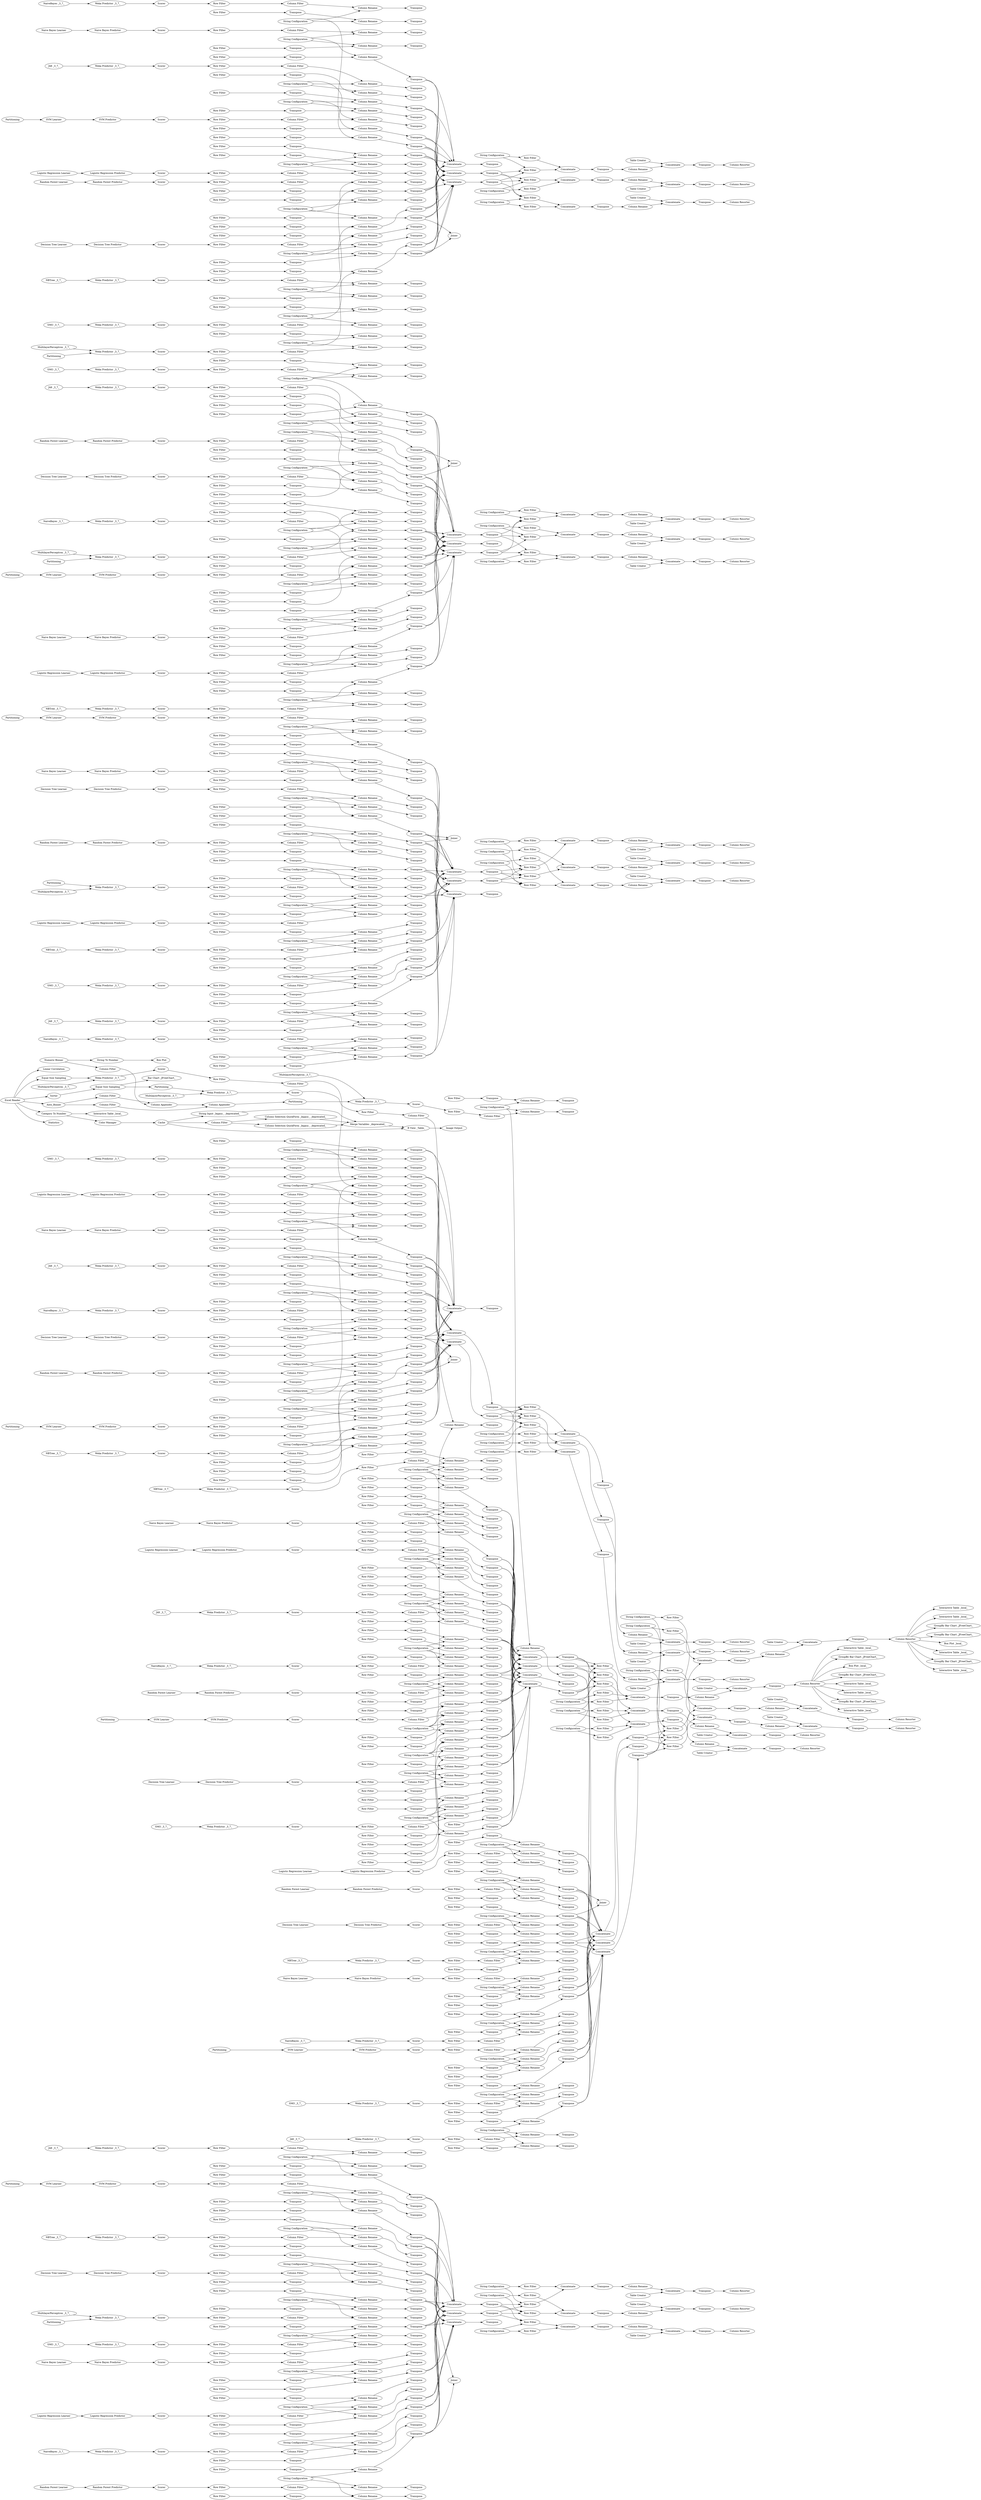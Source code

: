 digraph {
	"-1426277730880350136_278" [label=Transpose]
	"7914754337337652524_233" [label=Transpose]
	"-2567600579959829916_220" [label="Row Filter"]
	"2992842885549048186_220" [label="Row Filter"]
	"-6716672753792687003_220" [label="Row Filter"]
	"7669740469717382491_357" [label="GroupBy Bar Chart _JFreeChart_"]
	"-7941818178376724278_269" [label="Row Filter"]
	"-7941818178376724278_272" [label="Column Rename"]
	"-4481323517969863878_233" [label=Transpose]
	"3728458133076550397_228" [label=Transpose]
	"-8995921613479671470_114" [label=Scorer]
	"-5024607654123999673_233" [label=Transpose]
	"-1936203213036136687_290" [label=Scorer]
	"-7292377201986079373_269" [label="Row Filter"]
	"2992842885549048186_49" [label="Column Filter"]
	"6526280086628049093_49" [label="Column Filter"]
	"-3074693365456883229_228" [label=Transpose]
	"-2865941877931633651_230" [label=Transpose]
	"-4415999650422612754_230" [label=Transpose]
	"8567256955895663782_230" [label=Transpose]
	"-3074693365456883229_49" [label="Column Filter"]
	"-5399408942896432307_67" [label="Column Rename"]
	"7585760841899674596_212" [label=Transpose]
	"-2514989544635653814_232" [label=Transpose]
	"7422937259317113120_270" [label=Concatenate]
	"7046553085883567026_49" [label="Column Filter"]
	"-8268695123952971635_48" [label="Row Filter"]
	"366543528433199163_235" [label=Concatenate]
	"196970759685202467_51" [label="Random Forest Learner"]
	"-2504629019935865664_67" [label="Column Rename"]
	"-4182780194004441000_231" [label="Column Rename"]
	"-2066599822001282494_233" [label=Transpose]
	"-6716672753792687003_233" [label=Transpose]
	"-6716672753792687003_228" [label=Transpose]
	"8567256955895663782_220" [label="Row Filter"]
	"5438369810045385318_196" [label=Scorer]
	"3267493605430569955_67" [label="Column Rename"]
	"4219983479274814913_220" [label="Row Filter"]
	"-8363448725513111828_49" [label="Column Filter"]
	"-8899759258274768106_232" [label=Transpose]
	"-4687363526457050148_270" [label=Concatenate]
	"-7600469091784326158_228" [label=Transpose]
	"1440549046990855692_113" [label="Weka Predictor _3_7_"]
	"-1760389721648634011_228" [label=Transpose]
	"-4466969482762038404_120" [label="Weka Predictor _3_7_"]
	"-3947198827231456678_269" [label="Row Filter"]
	"-5024607654123999673_232" [label=Transpose]
	"-7015958430111756751_216" [label=Concatenate]
	"-7292377201986079373_276" [label="Column Resorter"]
	"3377136217533063079_274" [label="Table Creator"]
	"5117755407969904875_196" [label=Scorer]
	"-4635815310034307644_221" [label="Row Filter"]
	"2561983296582520135_220" [label="Row Filter"]
	"-5399408942896432307_233" [label=Transpose]
	"3728458133076550397_229" [label="Column Rename"]
	"8567256955895663782_231" [label="Column Rename"]
	"2208431996363715103_48" [label="Row Filter"]
	"-2865941877931633651_238" [label=Transpose]
	"-7618865858253638409_122" [label=Scorer]
	"6224141819454748604_29" [label="Decision Tree Predictor"]
	"2208431996363715103_241" [label="String Configuration"]
	"-4799404846719432172_271" [label=Transpose]
	"-8396599662070608460_221" [label="Row Filter"]
	"-4799404846719432172_241" [label="String Configuration"]
	"-2489107417635221201_196" [label=Scorer]
	"-7435189603672805111_221" [label="Row Filter"]
	"-4635815310034307644_232" [label=Transpose]
	"7669740469717382491_324" [label="Equal Size Sampling"]
	"1484891022101427776_221" [label="Row Filter"]
	"59509277428108256_212" [label=Transpose]
	"-3723148636542743898_232" [label=Transpose]
	"-7600469091784326158_49" [label="Column Filter"]
	"-5024607654123999673_230" [label=Transpose]
	"5920942035717125310_221" [label="Row Filter"]
	"7446869650268880721_48" [label="Row Filter"]
	"8178864394673861581_174" [label="MultilayerPerceptron _3_7_"]
	"-8677725570659167801_113" [label="Weka Predictor _3_7_"]
	"-8268695123952971635_220" [label="Row Filter"]
	"-7600469091784326158_229" [label="Column Rename"]
	"-2962688449945104564_49" [label="Column Filter"]
	"3728458133076550397_241" [label="String Configuration"]
	"3520537928115220852_232" [label=Transpose]
	"-5024607654123999673_67" [label="Column Rename"]
	"-6584869097124396414_304" [label=Joiner]
	"-2016143836872205289_293" [label="Weka Predictor _3_7_"]
	"-2567600579959829916_233" [label=Transpose]
	"7914754337337652524_212" [label=Transpose]
	"-6344098799956193220_275" [label=Concatenate]
	"3800317054040712265_67" [label="Column Rename"]
	"7669740469717382491_23" [label="Image Output"]
	"7585760841899674596_241" [label="String Configuration"]
	"-6395214635339226158_241" [label="String Configuration"]
	"6526280086628049093_220" [label="Row Filter"]
	"-7941818178376724278_275" [label=Concatenate]
	"-2514989544635653814_233" [label=Transpose]
	"5117755407969904875_202" [label=Partitioning]
	"-8268695123952971635_49" [label="Column Filter"]
	"-2504629019935865664_233" [label=Transpose]
	"-8114065492061714340_49" [label="Column Filter"]
	"2561983296582520135_233" [label=Transpose]
	"9136303940966954368_212" [label=Transpose]
	"-2066599822001282494_229" [label="Column Rename"]
	"-4447495846133127344_270" [label=Concatenate]
	"-6395214635339226158_228" [label=Transpose]
	"-1692773626635377013_271" [label=Transpose]
	"8231866946600020789_30" [label=Scorer]
	"-1819172874066603071_192" [label="SVM Predictor"]
	"-7015958430111756751_234" [label=Concatenate]
	"-3914863922349004462_212" [label=Transpose]
	"3950904163473563002_233" [label=Transpose]
	"-9209818353155503712_233" [label=Transpose]
	"-4182780194004441000_230" [label=Transpose]
	"-7715090216705342711_67" [label="Column Rename"]
	"-5593061960811695291_232" [label=Transpose]
	"6882786381459649783_233" [label=Transpose]
	"-7600469091784326158_221" [label="Row Filter"]
	"3800317054040712265_230" [label=Transpose]
	"5037176301262916676_288" [label="Naive Bayes Learner"]
	"-4515595035509991987_228" [label=Transpose]
	"-5593061960811695291_228" [label=Transpose]
	"7669740469717382491_352" [label="Interactive Table _local_"]
	"304907182794549301_137" [label="Weka Predictor _3_7_"]
	"-2962688449945104564_241" [label="String Configuration"]
	"-4687363526457050148_274" [label="Table Creator"]
	"3886876772282305770_231" [label="Column Rename"]
	"9136303940966954368_233" [label=Transpose]
	"-2567600579959829916_67" [label="Column Rename"]
	"-7781076117562942925_265" [label=Transpose]
	"3267493605430569955_212" [label=Transpose]
	"938414370745615712_219" [label="Row Filter"]
	"-3723148636542743898_48" [label="Row Filter"]
	"-3914863922349004462_237" [label="Column Rename"]
	"3800317054040712265_212" [label=Transpose]
	"-8268695123952971635_219" [label="Row Filter"]
	"7046553085883567026_220" [label="Row Filter"]
	"-7890654385065505523_137" [label="Weka Predictor _3_7_"]
	"-4687363526457050148_278" [label=Transpose]
	"2466785776674895106_275" [label=Concatenate]
	"9136303940966954368_230" [label=Transpose]
	"-8396599662070608460_233" [label=Transpose]
	"-6716672753792687003_212" [label=Transpose]
	"4059941848948457528_293" [label="Weka Predictor _3_7_"]
	"-4252356815180817758_174" [label="MultilayerPerceptron _3_7_"]
	"5769535313409739136_73" [label="Logistic Regression Predictor"]
	"-1467808924369790337_233" [label=Transpose]
	"-2066599822001282494_221" [label="Row Filter"]
	"-6739304480368995270_229" [label="Column Rename"]
	"938414370745615712_220" [label="Row Filter"]
	"938414370745615712_49" [label="Column Filter"]
	"3029011640354092803_49" [label="Column Filter"]
	"-7890654385065505523_141" [label=Scorer]
	"7669740469717382491_355" [label="Interactive Table _local_"]
	"6882786381459649783_221" [label="Row Filter"]
	"-1692773626635377013_274" [label="Table Creator"]
	"7914754337337652524_221" [label="Row Filter"]
	"2208431996363715103_212" [label=Transpose]
	"8696968691799814136_229" [label="Column Rename"]
	"-7392232309057376054_196" [label=Scorer]
	"938414370745615712_233" [label=Transpose]
	"3950904163473563002_221" [label="Row Filter"]
	"6723976502325458070_278" [label=Transpose]
	"-607278033249409252_266" [label="Row Filter"]
	"-4415999650422612754_221" [label="Row Filter"]
	"-6739304480368995270_221" [label="Row Filter"]
	"2208431996363715103_228" [label=Transpose]
	"3950904163473563002_228" [label=Transpose]
	"2152857421347057835_290" [label=Scorer]
	"-6716672753792687003_231" [label="Column Rename"]
	"59509277428108256_232" [label=Transpose]
	"-6395214635339226158_229" [label="Column Rename"]
	"8832297432099472814_269" [label="Row Filter"]
	"7669740469717382491_326" [label="Bar Chart _JFreeChart_"]
	"5242994500966772490_274" [label="Table Creator"]
	"5920942035717125310_232" [label=Transpose]
	"4763482553406651926_289" [label="Naive Bayes Predictor"]
	"-1760389721648634011_49" [label="Column Filter"]
	"-2514989544635653814_228" [label=Transpose]
	"6091654082724647146_230" [label=Transpose]
	"-6739304480368995270_233" [label=Transpose]
	"-3914863922349004462_228" [label=Transpose]
	"-8447950512380731543_232" [label=Transpose]
	"7422937259317113120_269" [label="Row Filter"]
	"-4415999650422612754_232" [label=Transpose]
	"-3947198827231456678_266" [label="Row Filter"]
	"7725745267927932538_61" [label=Scorer]
	"7446869650268880721_67" [label="Column Rename"]
	"3520537928115220852_233" [label=Transpose]
	"7422937259317113120_272" [label="Column Rename"]
	"-8447950512380731543_230" [label=Transpose]
	"-2567600579959829916_49" [label="Column Filter"]
	"-8114065492061714340_241" [label="String Configuration"]
	"-4964302874007819790_221" [label="Row Filter"]
	"-9209818353155503712_221" [label="Row Filter"]
	"5755253118035351682_61" [label=Scorer]
	"3800317054040712265_49" [label="Column Filter"]
	"-165137670890935334_113" [label="Weka Predictor _3_7_"]
	"-7235315098495385169_272" [label="Column Rename"]
	"5242994500966772490_276" [label="Column Resorter"]
	"576523497062540477_26" [label="Decision Tree Learner"]
	"8231866946600020789_29" [label="Decision Tree Predictor"]
	"-8396599662070608460_212" [label=Transpose]
	"7446869650268880721_220" [label="Row Filter"]
	"-1234299688014067367_229" [label="Column Rename"]
	"-1692773626635377013_241" [label="String Configuration"]
	"7585760841899674596_232" [label=Transpose]
	"6091654082724647146_229" [label="Column Rename"]
	"3950904163473563002_48" [label="Row Filter"]
	"-3778833456743679643_71" [label="Logistic Regression Learner"]
	"6882786381459649783_212" [label=Transpose]
	"5304128486929862104_26" [label="Decision Tree Learner"]
	"-2962688449945104564_233" [label=Transpose]
	"-5841835193166905942_141" [label=Scorer]
	"-6584869097124396414_216" [label=Concatenate]
	"-1076101889179907641_14" [label="Column Filter"]
	"-3074693365456883229_233" [label=Transpose]
	"-2016143836872205289_290" [label=Scorer]
	"-5843902104591526456_288" [label="Naive Bayes Learner"]
	"3800317054040712265_231" [label="Column Rename"]
	"-2012400244085215553_232" [label=Transpose]
	"-6584869097124396414_217" [label=Transpose]
	"3267493605430569955_233" [label=Transpose]
	"-8268695123952971635_212" [label=Transpose]
	"3886876772282305770_241" [label="String Configuration"]
	"2992842885549048186_231" [label="Column Rename"]
	"-7781076117562942925_235" [label=Concatenate]
	"6030761120687740968_276" [label="Column Resorter"]
	"310871796723797400_49" [label="Column Filter"]
	"-2567600579959829916_230" [label=Transpose]
	"4219983479274814913_49" [label="Column Filter"]
	"-2962688449945104564_220" [label="Row Filter"]
	"-4182780194004441000_232" [label=Transpose]
	"3377136217533063079_270" [label=Concatenate]
	"9136303940966954368_48" [label="Row Filter"]
	"-7715090216705342711_229" [label="Column Rename"]
	"4844828043417560797_216" [label=Concatenate]
	"-5399408942896432307_212" [label=Transpose]
	"-6508196602589082945_51" [label="Random Forest Learner"]
	"-4447495846133127344_277" [label="Column Rename"]
	"2992842885549048186_67" [label="Column Rename"]
	"1526429630461860466_290" [label=Scorer]
	"7669740469717382491_361" [label="Interactive Table _local_"]
	"2453424456001103800_71" [label="Logistic Regression Learner"]
	"-607278033249409252_270" [label=Concatenate]
	"-2865941877931633651_219" [label="Row Filter"]
	"-2514989544635653814_230" [label=Transpose]
	"-8396599662070608460_49" [label="Column Filter"]
	"-3315398730332710002_220" [label="Row Filter"]
	"3950904163473563002_232" [label=Transpose]
	"3728458133076550397_231" [label="Column Rename"]
	"-8995921613479671470_113" [label="Weka Predictor _3_7_"]
	"2561983296582520135_228" [label=Transpose]
	"-3315398730332710002_221" [label="Row Filter"]
	"5304128486929862104_30" [label=Scorer]
	"-2012400244085215553_229" [label="Column Rename"]
	"3728458133076550397_67" [label="Column Rename"]
	"-9209818353155503712_228" [label=Transpose]
	"-7435189603672805111_229" [label="Column Rename"]
	"5920942035717125310_228" [label=Transpose]
	"-165137670890935334_101" [label="NBTree _3_7_"]
	"-5564266010686844565_265" [label=Transpose]
	"-2865941877931633651_228" [label=Transpose]
	"3520537928115220852_231" [label="Column Rename"]
	"3377136217533063079_272" [label="Column Rename"]
	"6764960692330014283_71" [label="Logistic Regression Learner"]
	"-8899759258274768106_228" [label=Transpose]
	"8981933120454416189_122" [label=Scorer]
	"-6739304480368995270_241" [label="String Configuration"]
	"1484891022101427776_230" [label=Transpose]
	"8178864394673861581_176" [label="Weka Predictor _3_7_"]
	"-7015958430111756751_265" [label=Transpose]
	"3267493605430569955_48" [label="Row Filter"]
	"59509277428108256_49" [label="Column Filter"]
	"59509277428108256_221" [label="Row Filter"]
	"-8268695123952971635_233" [label=Transpose]
	"-4182780194004441000_228" [label=Transpose]
	"310871796723797400_67" [label="Column Rename"]
	"5037176301262916676_289" [label="Naive Bayes Predictor"]
	"-5593061960811695291_48" [label="Row Filter"]
	"8567256955895663782_229" [label="Column Rename"]
	"6476675760901289203_230" [label=Transpose]
	"7046553085883567026_233" [label=Transpose]
	"-4964302874007819790_241" [label="String Configuration"]
	"6256383600364590874_231" [label="Column Rename"]
	"4059941848948457528_290" [label=Scorer]
	"-4447495846133127344_241" [label="String Configuration"]
	"-2504629019935865664_49" [label="Column Filter"]
	"-4626211041984652166_274" [label="Table Creator"]
	"-4687363526457050148_277" [label="Column Rename"]
	"6882786381459649783_49" [label="Column Filter"]
	"-6358396353002651544_176" [label="Weka Predictor _3_7_"]
	"3029011640354092803_221" [label="Row Filter"]
	"-8193962996569819403_113" [label="Weka Predictor _3_7_"]
	"-4515595035509991987_220" [label="Row Filter"]
	"-3074693365456883229_221" [label="Row Filter"]
	"-4799404846719432172_273" [label=Transpose]
	"-4481323517969863878_67" [label="Column Rename"]
	"7415521394418800831_67" [label="Column Rename"]
	"3950904163473563002_212" [label=Transpose]
	"1236891322736702709_5" [label="Merge Variables _deprecated_"]
	"4405229350307190508_51" [label="Random Forest Learner"]
	"-514668573341827926_101" [label="NBTree _3_7_"]
	"366543528433199163_270" [label=Transpose]
	"-1426277730880350136_271" [label=Transpose]
	"1484891022101427776_48" [label="Row Filter"]
	"6526280086628049093_232" [label=Transpose]
	"4844828043417560797_304" [label=Joiner]
	"-1467808924369790337_48" [label="Row Filter"]
	"2561983296582520135_241" [label="String Configuration"]
	"2466785776674895106_266" [label="Row Filter"]
	"8696968691799814136_49" [label="Column Filter"]
	"938414370745615712_212" [label=Transpose]
	"2466785776674895106_270" [label=Concatenate]
	"-5399408942896432307_232" [label=Transpose]
	"-998466231406368533_30" [label=Scorer]
	"3728458133076550397_220" [label="Row Filter"]
	"6030761120687740968_271" [label=Transpose]
	"7046553085883567026_241" [label="String Configuration"]
	"-6344098799956193220_241" [label="String Configuration"]
	"1236891322736702709_10" [label="Column Filter"]
	"1153594860279964431_5" [label="Category To Number"]
	"5920942035717125310_233" [label=Transpose]
	"-607278033249409252_241" [label="String Configuration"]
	"-1234299688014067367_238" [label=Transpose]
	"-8447950512380731543_229" [label="Column Rename"]
	"-4447495846133127344_275" [label=Concatenate]
	"-7160139232990762444_276" [label="Column Resorter"]
	"3267493605430569955_228" [label=Transpose]
	"-2504629019935865664_220" [label="Row Filter"]
	"-4799404846719432172_275" [label=Concatenate]
	"9103879878978734831_221" [label="Row Filter"]
	"-7715090216705342711_232" [label=Transpose]
	"-7715090216705342711_48" [label="Row Filter"]
	"310871796723797400_230" [label=Transpose]
	"-4515595035509991987_241" [label="String Configuration"]
	"6476675760901289203_212" [label=Transpose]
	"6882786381459649783_48" [label="Row Filter"]
	"8696968691799814136_67" [label="Column Rename"]
	"-4415999650422612754_67" [label="Column Rename"]
	"-3828925817189280325_241" [label="String Configuration"]
	"-4327451161829615826_137" [label="Weka Predictor _3_7_"]
	"6526280086628049093_241" [label="String Configuration"]
	"6256383600364590874_230" [label=Transpose]
	"-8224723357326887816_67" [label="Column Rename"]
	"7046553085883567026_231" [label="Column Rename"]
	"7914754337337652524_232" [label=Transpose]
	"6256383600364590874_232" [label=Transpose]
	"-7435189603672805111_232" [label=Transpose]
	"-5593061960811695291_49" [label="Column Filter"]
	"-7715090216705342711_230" [label=Transpose]
	"-9209818353155503712_220" [label="Row Filter"]
	"-4964302874007819790_67" [label="Column Rename"]
	"-1467808924369790337_220" [label="Row Filter"]
	"1236891322736702709_4" [label="R View _Table_"]
	"9136303940966954368_67" [label="Column Rename"]
	"-7600469091784326158_233" [label=Transpose]
	"-6201163232495904220_133" [label="SMO _3_7_"]
	"-4466969482762038404_122" [label=Scorer]
	"-4626211041984652166_276" [label="Column Resorter"]
	"-6344098799956193220_271" [label=Transpose]
	"-3074693365456883229_241" [label="String Configuration"]
	"-4626211041984652166_271" [label=Transpose]
	"6476675760901289203_221" [label="Row Filter"]
	"2561983296582520135_212" [label=Transpose]
	"-7781076117562942925_304" [label=Joiner]
	"1440549046990855692_101" [label="NBTree _3_7_"]
	"-6739304480368995270_67" [label="Column Rename"]
	"-2066599822001282494_67" [label="Column Rename"]
	"-7292377201986079373_274" [label="Table Creator"]
	"-8193962996569819403_101" [label="NBTree _3_7_"]
	"-5399408942896432307_48" [label="Row Filter"]
	"3950904163473563002_231" [label="Column Rename"]
	"-3074693365456883229_231" [label="Column Rename"]
	"7585760841899674596_233" [label=Transpose]
	"-2865941877931633651_220" [label="Row Filter"]
	"-6739304480368995270_48" [label="Row Filter"]
	"-1234299688014067367_219" [label="Row Filter"]
	"6476675760901289203_229" [label="Column Rename"]
	"-6716672753792687003_232" [label=Transpose]
	"-2012400244085215553_231" [label="Column Rename"]
	"5920942035717125310_49" [label="Column Filter"]
	"-4574649544707588734_174" [label="MultilayerPerceptron _3_7_"]
	"-5593061960811695291_241" [label="String Configuration"]
	"59509277428108256_48" [label="Row Filter"]
	"-2066599822001282494_232" [label=Transpose]
	"-2567600579959829916_229" [label="Column Rename"]
	"-2567600579959829916_231" [label="Column Rename"]
	"-6358396353002651544_174" [label="MultilayerPerceptron _3_7_"]
	"366543528433199163_234" [label=Concatenate]
	"-3074693365456883229_230" [label=Transpose]
	"8567256955895663782_228" [label=Transpose]
	"7914754337337652524_230" [label=Transpose]
	"-4964302874007819790_49" [label="Column Filter"]
	"2208431996363715103_220" [label="Row Filter"]
	"-4481323517969863878_229" [label="Column Rename"]
	"-8268695123952971635_67" [label="Column Rename"]
	"-3778833456743679643_74" [label=Scorer]
	"-4447495846133127344_266" [label="Row Filter"]
	"3950904163473563002_220" [label="Row Filter"]
	"-2514989544635653814_241" [label="String Configuration"]
	"-8447950512380731543_49" [label="Column Filter"]
	"3377136217533063079_275" [label=Concatenate]
	"-3828925817189280325_229" [label="Column Rename"]
	"4844828043417560797_268" [label=Transpose]
	"-5024607654123999673_48" [label="Row Filter"]
	"-7802739976477008043_2" [label=Partitioning]
	"-7015958430111756751_304" [label=Joiner]
	"310871796723797400_221" [label="Row Filter"]
	"-7715090216705342711_233" [label=Transpose]
	"6476675760901289203_228" [label=Transpose]
	"7422937259317113120_274" [label="Table Creator"]
	"-6395214635339226158_232" [label=Transpose]
	"-4687363526457050148_266" [label="Row Filter"]
	"6476675760901289203_232" [label=Transpose]
	"-4964302874007819790_228" [label=Transpose]
	"-2329037938385392578_290" [label=Scorer]
	"3950904163473563002_241" [label="String Configuration"]
	"-7302668751868354171_67" [label="Column Rename"]
	"-7292377201986079373_241" [label="String Configuration"]
	"-2504629019935865664_228" [label=Transpose]
	"4219983479274814913_48" [label="Row Filter"]
	"-3315398730332710002_233" [label=Transpose]
	"-1234299688014067367_220" [label="Row Filter"]
	"7669740469717382491_348" [label="Interactive Table _local_"]
	"-4415999650422612754_228" [label=Transpose]
	"-6716672753792687003_221" [label="Row Filter"]
	"-2066599822001282494_241" [label="String Configuration"]
	"8567256955895663782_232" [label=Transpose]
	"-2514989544635653814_212" [label=Transpose]
	"-458942620045704936_290" [label=Scorer]
	"-1692773626635377013_276" [label="Column Resorter"]
	"-7302668751868354171_228" [label=Transpose]
	"8696968691799814136_221" [label="Row Filter"]
	"-4481323517969863878_48" [label="Row Filter"]
	"-4349005179159487793_192" [label="SVM Predictor"]
	"-5399408942896432307_231" [label="Column Rename"]
	"-6584869097124396414_268" [label=Transpose]
	"1484891022101427776_232" [label=Transpose]
	"2208431996363715103_233" [label=Transpose]
	"-7302668751868354171_229" [label="Column Rename"]
	"-8265035366242559721_176" [label="Weka Predictor _3_7_"]
	"-4799404846719432172_274" [label="Table Creator"]
	"-3947198827231456678_275" [label=Concatenate]
	"7046553085883567026_232" [label=Transpose]
	"-8114065492061714340_48" [label="Row Filter"]
	"-2576913288618934621_293" [label="Weka Predictor _3_7_"]
	"5037176301262916676_290" [label=Scorer]
	"3950904163473563002_229" [label="Column Rename"]
	"-2865941877931633651_229" [label="Column Rename"]
	"4219983479274814913_230" [label=Transpose]
	"-4515595035509991987_229" [label="Column Rename"]
	"-1760389721648634011_212" [label=Transpose]
	"8567256955895663782_67" [label="Column Rename"]
	"938414370745615712_238" [label=Transpose]
	"-4447495846133127344_274" [label="Table Creator"]
	"2561983296582520135_49" [label="Column Filter"]
	"7422937259317113120_271" [label=Transpose]
	"-8268695123952971635_239" [label=Transpose]
	"4219983479274814913_231" [label="Column Rename"]
	"9136303940966954368_221" [label="Row Filter"]
	"1526429630461860466_288" [label="Naive Bayes Learner"]
	"6882786381459649783_220" [label="Row Filter"]
	"3886876772282305770_233" [label=Transpose]
	"8696968691799814136_232" [label=Transpose]
	"2992842885549048186_237" [label="Column Rename"]
	"6526280086628049093_67" [label="Column Rename"]
	"2561983296582520135_48" [label="Row Filter"]
	"6030761120687740968_241" [label="String Configuration"]
	"3267493605430569955_230" [label=Transpose]
	"-7302668751868354171_48" [label="Row Filter"]
	"-1234299688014067367_241" [label="String Configuration"]
	"-4626211041984652166_275" [label=Concatenate]
	"6091654082724647146_220" [label="Row Filter"]
	"6256383600364590874_220" [label="Row Filter"]
	"-8447950512380731543_220" [label="Row Filter"]
	"5301185623710136894_216" [label=Concatenate]
	"3520537928115220852_48" [label="Row Filter"]
	"-3947198827231456678_276" [label="Column Resorter"]
	"-3074693365456883229_67" [label="Column Rename"]
	"6030761120687740968_273" [label=Transpose]
	"8696968691799814136_233" [label=Transpose]
	"8832297432099472814_271" [label=Transpose]
	"-4447495846133127344_269" [label="Row Filter"]
	"5920942035717125310_67" [label="Column Rename"]
	"5920942035717125310_212" [label=Transpose]
	"-7802739976477008043_3" [label=Partitioning]
	"-2504629019935865664_229" [label="Column Rename"]
	"6030761120687740968_269" [label="Row Filter"]
	"-6395214635339226158_49" [label="Column Filter"]
	"8696968691799814136_230" [label=Transpose]
	"6091654082724647146_212" [label=Transpose]
	"-8396599662070608460_220" [label="Row Filter"]
	"7422937259317113120_241" [label="String Configuration"]
	"-7160139232990762444_273" [label=Transpose]
	"7415521394418800831_232" [label=Transpose]
	"-7235315098495385169_269" [label="Row Filter"]
	"3213663532474175296_120" [label="Weka Predictor _3_7_"]
	"3029011640354092803_67" [label="Column Rename"]
	"-2012400244085215553_241" [label="String Configuration"]
	"5670809554618130852_53" [label="Random Forest Predictor"]
	"4844828043417560797_265" [label=Transpose]
	"310871796723797400_241" [label="String Configuration"]
	"-1467808924369790337_67" [label="Column Rename"]
	"938414370745615712_241" [label="String Configuration"]
	"-7435189603672805111_230" [label=Transpose]
	"3520537928115220852_212" [label=Transpose]
	"7669740469717382491_24" [label=Statistics]
	"7046553085883567026_228" [label=Transpose]
	"-3828925817189280325_220" [label="Row Filter"]
	"2208431996363715103_232" [label=Transpose]
	"-3315398730332710002_232" [label=Transpose]
	"-1467808924369790337_221" [label="Row Filter"]
	"3886876772282305770_232" [label=Transpose]
	"310871796723797400_48" [label="Row Filter"]
	"3886876772282305770_220" [label="Row Filter"]
	"2387200424921756541_275" [label=Concatenate]
	"1526429630461860466_289" [label="Naive Bayes Predictor"]
	"2387200424921756541_274" [label="Table Creator"]
	"7415521394418800831_212" [label=Transpose]
	"7446869650268880721_241" [label="String Configuration"]
	"-4481323517969863878_228" [label=Transpose]
	"7669740469717382491_218" [label="Linear Correlation"]
	"3520537928115220852_228" [label=Transpose]
	"366543528433199163_216" [label=Concatenate]
	"-8396599662070608460_228" [label=Transpose]
	"-3828925817189280325_67" [label="Column Rename"]
	"-2012400244085215553_228" [label=Transpose]
	"4844828043417560797_235" [label=Concatenate]
	"3029011640354092803_48" [label="Row Filter"]
	"366543528433199163_268" [label=Transpose]
	"4219983479274814913_212" [label=Transpose]
	"7914754337337652524_67" [label="Column Rename"]
	"-2962688449945104564_229" [label="Column Rename"]
	"3029011640354092803_229" [label="Column Rename"]
	"-9209818353155503712_67" [label="Column Rename"]
	"-7302668751868354171_49" [label="Column Filter"]
	"-8899759258274768106_221" [label="Row Filter"]
	"7046553085883567026_229" [label="Column Rename"]
	"-2012400244085215553_212" [label=Transpose]
	"-9209818353155503712_48" [label="Row Filter"]
	"8832297432099472814_241" [label="String Configuration"]
	"-7302668751868354171_220" [label="Row Filter"]
	"-4481323517969863878_241" [label="String Configuration"]
	"-1076101889179907641_15" [label="Column Appender"]
	"6526280086628049093_230" [label=Transpose]
	"-7600469091784326158_232" [label=Transpose]
	"-4252356815180817758_177" [label=Scorer]
	"-7435189603672805111_49" [label="Column Filter"]
	"-2504629019935865664_212" [label=Transpose]
	"-3947198827231456678_274" [label="Table Creator"]
	"-7302668751868354171_232" [label=Transpose]
	"1484891022101427776_233" [label=Transpose]
	"-5525885508896612595_292" [label="NaiveBayes _3_7_"]
	"3886876772282305770_67" [label="Column Rename"]
	"938414370745615712_229" [label="Column Rename"]
	"-8224723357326887816_221" [label="Row Filter"]
	"-3828925817189280325_231" [label="Column Rename"]
	"7415521394418800831_220" [label="Row Filter"]
	"-8899759258274768106_233" [label=Transpose]
	"-8224723357326887816_228" [label=Transpose]
	"7446869650268880721_229" [label="Column Rename"]
	"-9209818353155503712_212" [label=Transpose]
	"-4626211041984652166_241" [label="String Configuration"]
	"-4349005179159487793_191" [label="SVM Learner"]
	"-5399408942896432307_228" [label=Transpose]
	"-8976468486958624471_122" [label=Scorer]
	"-3914863922349004462_220" [label="Row Filter"]
	"6476675760901289203_231" [label="Column Rename"]
	"-8447950512380731543_221" [label="Row Filter"]
	"-6395214635339226158_48" [label="Row Filter"]
	"-2962688449945104564_48" [label="Row Filter"]
	"-8363448725513111828_229" [label="Column Rename"]
	"7725745267927932538_53" [label="Random Forest Predictor"]
	"3800317054040712265_220" [label="Row Filter"]
	"-5399408942896432307_220" [label="Row Filter"]
	"9103879878978734831_230" [label=Transpose]
	"8832297432099472814_270" [label=Concatenate]
	"-9209818353155503712_49" [label="Column Filter"]
	"3029011640354092803_228" [label=Transpose]
	"-8268695123952971635_228" [label=Transpose]
	"2992842885549048186_219" [label="Row Filter"]
	"4844828043417560797_234" [label=Concatenate]
	"-3947198827231456678_272" [label="Column Rename"]
	"-2865941877931633651_237" [label="Column Rename"]
	"59509277428108256_220" [label="Row Filter"]
	"-7302668751868354171_212" [label=Transpose]
	"7669740469717382491_354" [label="GroupBy Bar Chart _JFreeChart_"]
	"-3472733182579848304_29" [label="Decision Tree Predictor"]
	"-1758981397998022484_220" [label="Row Filter"]
	"-4481323517969863878_232" [label=Transpose]
	"3029011640354092803_233" [label=Transpose]
	"-4635815310034307644_233" [label=Transpose]
	"-5217790462865878083_71" [label="Logistic Regression Learner"]
	"-7802739976477008043_4" [label=Partitioning]
	"-2504629019935865664_221" [label="Row Filter"]
	"59509277428108256_233" [label=Transpose]
	"-998466231406368533_26" [label="Decision Tree Learner"]
	"-2329037938385392578_293" [label="Weka Predictor _3_7_"]
	"5755253118035351682_53" [label="Random Forest Predictor"]
	"5438369810045385318_191" [label="SVM Learner"]
	"9103879878978734831_212" [label=Transpose]
	"-1234299688014067367_48" [label="Row Filter"]
	"5301185623710136894_268" [label=Transpose]
	"-8224723357326887816_231" [label="Column Rename"]
	"-2514989544635653814_67" [label="Column Rename"]
	"-7618865858253638409_120" [label="Weka Predictor _3_7_"]
	"6882786381459649783_229" [label="Column Rename"]
	"-514668573341827926_113" [label="Weka Predictor _3_7_"]
	"-8363448725513111828_232" [label=Transpose]
	"938414370745615712_221" [label="Row Filter"]
	"6091654082724647146_241" [label="String Configuration"]
	"-2962688449945104564_232" [label=Transpose]
	"3267493605430569955_229" [label="Column Rename"]
	"-3778833456743679643_73" [label="Logistic Regression Predictor"]
	"8832297432099472814_276" [label="Column Resorter"]
	"5242994500966772490_273" [label=Transpose]
	"-3914863922349004462_229" [label="Column Rename"]
	"-7292377201986079373_270" [label=Concatenate]
	"-5564266010686844565_234" [label=Concatenate]
	"-6395214635339226158_221" [label="Row Filter"]
	"-1076101889179907641_5" [label="Box Plot"]
	"-8396599662070608460_230" [label=Transpose]
	"-8396599662070608460_232" [label=Transpose]
	"5301185623710136894_234" [label=Concatenate]
	"5755253118035351682_51" [label="Random Forest Learner"]
	"-4964302874007819790_230" [label=Transpose]
	"7422937259317113120_264" [label="Row Filter"]
	"-4327451161829615826_141" [label=Scorer]
	"938414370745615712_230" [label=Transpose]
	"-1758981397998022484_230" [label=Transpose]
	"-1758981397998022484_221" [label="Row Filter"]
	"-4515595035509991987_67" [label="Column Rename"]
	"-1234299688014067367_239" [label=Transpose]
	"-7781076117562942925_234" [label=Concatenate]
	"-1076101889179907641_10" [label="Column Filter"]
	"-7160139232990762444_275" [label=Concatenate]
	"-1936203213036136687_288" [label="Naive Bayes Learner"]
	"5438369810045385318_192" [label="SVM Predictor"]
	"-3315398730332710002_231" [label="Column Rename"]
	"-8447950512380731543_233" [label=Transpose]
	"9103879878978734831_232" [label=Transpose]
	"8231866946600020789_26" [label="Decision Tree Learner"]
	"7914754337337652524_231" [label="Column Rename"]
	"3520537928115220852_220" [label="Row Filter"]
	"9136303940966954368_232" [label=Transpose]
	"-2066599822001282494_48" [label="Row Filter"]
	"4219983479274814913_232" [label=Transpose]
	"-1819172874066603071_196" [label=Scorer]
	"-9209818353155503712_230" [label=Transpose]
	"-6716672753792687003_67" [label="Column Rename"]
	"-6584869097124396414_234" [label=Concatenate]
	"-4574649544707588734_176" [label="Weka Predictor _3_7_"]
	"-5593061960811695291_220" [label="Row Filter"]
	"-2865941877931633651_233" [label=Transpose]
	"5920942035717125310_230" [label=Transpose]
	"-4252356815180817758_176" [label="Weka Predictor _3_7_"]
	"-4466969482762038404_118" [label="J48 _3_7_"]
	"2387200424921756541_270" [label=Concatenate]
	"5117755407969904875_191" [label="SVM Learner"]
	"-7292377201986079373_275" [label=Concatenate]
	"-7392232309057376054_191" [label="SVM Learner"]
	"-1426277730880350136_266" [label="Row Filter"]
	"3886876772282305770_228" [label=Transpose]
	"-5024607654123999673_228" [label=Transpose]
	"1484891022101427776_229" [label="Column Rename"]
	"-3315398730332710002_67" [label="Column Rename"]
	"-3914863922349004462_48" [label="Row Filter"]
	"-3947198827231456678_271" [label=Transpose]
	"2466785776674895106_271" [label=Transpose]
	"7914754337337652524_228" [label=Transpose]
	"-7802739976477008043_5" [label="Equal Size Sampling"]
	"3267493605430569955_49" [label="Column Filter"]
	"-8114065492061714340_220" [label="Row Filter"]
	"-3914863922349004462_230" [label=Transpose]
	"1153594860279964431_6" [label="Interactive Table _local_"]
	"-2865941877931633651_48" [label="Row Filter"]
	"7669740469717382491_360" [label="Box Plot _local_"]
	"6256383600364590874_67" [label="Column Rename"]
	"-8363448725513111828_231" [label="Column Rename"]
	"8832297432099472814_274" [label="Table Creator"]
	"-4415999650422612754_49" [label="Column Filter"]
	"2453424456001103800_74" [label=Scorer]
	"2387200424921756541_269" [label="Row Filter"]
	"-1234299688014067367_212" [label=Transpose]
	"3267493605430569955_239" [label=Transpose]
	"-6395214635339226158_212" [label=Transpose]
	"-3315398730332710002_49" [label="Column Filter"]
	"-7890654385065505523_133" [label="SMO _3_7_"]
	"-4799404846719432172_270" [label=Concatenate]
	"3728458133076550397_232" [label=Transpose]
	"-1760389721648634011_229" [label="Column Rename"]
	"-8363448725513111828_48" [label="Row Filter"]
	"5301185623710136894_217" [label=Transpose]
	"5242994500966772490_241" [label="String Configuration"]
	"-6344098799956193220_278" [label=Transpose]
	"9103879878978734831_220" [label="Row Filter"]
	"-6716672753792687003_229" [label="Column Rename"]
	"7914754337337652524_229" [label="Column Rename"]
	"6091654082724647146_67" [label="Column Rename"]
	"6526280086628049093_212" [label=Transpose]
	"-1426277730880350136_241" [label="String Configuration"]
	"9103879878978734831_233" [label=Transpose]
	"-7435189603672805111_220" [label="Row Filter"]
	"5242994500966772490_270" [label=Concatenate]
	"-690139678074848812_118" [label="J48 _3_7_"]
	"-3828925817189280325_48" [label="Row Filter"]
	"-4799404846719432172_266" [label="Row Filter"]
	"-7302668751868354171_233" [label=Transpose]
	"-8265035366242559721_174" [label="MultilayerPerceptron _3_7_"]
	"-3074693365456883229_48" [label="Row Filter"]
	"-8114065492061714340_231" [label="Column Rename"]
	"9136303940966954368_49" [label="Column Filter"]
	"366543528433199163_265" [label=Transpose]
	"-8363448725513111828_67" [label="Column Rename"]
	"1484891022101427776_228" [label=Transpose]
	"6256383600364590874_241" [label="String Configuration"]
	"-1758981397998022484_231" [label="Column Rename"]
	"-7160139232990762444_274" [label="Table Creator"]
	"-607278033249409252_275" [label=Concatenate]
	"-4182780194004441000_67" [label="Column Rename"]
	"-8677725570659167801_114" [label=Scorer]
	"-8302697033713181490_191" [label="SVM Learner"]
	"3267493605430569955_237" [label="Column Rename"]
	"5301185623710136894_304" [label=Joiner]
	"9103879878978734831_241" [label="String Configuration"]
	"-172556131741555959_30" [label=Scorer]
	"6091654082724647146_221" [label="Row Filter"]
	"6882786381459649783_241" [label="String Configuration"]
	"-7292377201986079373_272" [label="Column Rename"]
	"-8114065492061714340_232" [label=Transpose]
	"4059941848948457528_292" [label="NaiveBayes _3_7_"]
	"9136303940966954368_241" [label="String Configuration"]
	"-8396599662070608460_67" [label="Column Rename"]
	"-3472733182579848304_26" [label="Decision Tree Learner"]
	"6256383600364590874_221" [label="Row Filter"]
	"2466785776674895106_269" [label="Row Filter"]
	"7415521394418800831_233" [label=Transpose]
	"2035365103537424764_292" [label="NaiveBayes _3_7_"]
	"-7802739976477008043_1" [label=Partitioning]
	"-8396599662070608460_229" [label="Column Rename"]
	"-2066599822001282494_231" [label="Column Rename"]
	"-8114065492061714340_229" [label="Column Rename"]
	"-8899759258274768106_67" [label="Column Rename"]
	"9103879878978734831_49" [label="Column Filter"]
	"6091654082724647146_228" [label=Transpose]
	"-8302697033713181490_192" [label="SVM Predictor"]
	"-2962688449945104564_231" [label="Column Rename"]
	"-5024607654123999673_241" [label="String Configuration"]
	"-4799404846719432172_269" [label="Row Filter"]
	"-1234299688014067367_232" [label=Transpose]
	"-4635815310034307644_228" [label=Transpose]
	"-5593061960811695291_67" [label="Column Rename"]
	"-3947198827231456678_270" [label=Concatenate]
	"-4447495846133127344_276" [label="Column Resorter"]
	"7669740469717382491_346" [label="GroupBy Bar Chart _JFreeChart_"]
	"-4687363526457050148_269" [label="Row Filter"]
	"4763482553406651926_288" [label="Naive Bayes Learner"]
	"3377136217533063079_241" [label="String Configuration"]
	"6476675760901289203_220" [label="Row Filter"]
	"-2865941877931633651_49" [label="Column Filter"]
	"-3723148636542743898_49" [label="Column Filter"]
	"-5399408942896432307_229" [label="Column Rename"]
	"-1692773626635377013_275" [label=Concatenate]
	"7446869650268880721_232" [label=Transpose]
	"-7435189603672805111_231" [label="Column Rename"]
	"938414370745615712_239" [label=Transpose]
	"-8396599662070608460_48" [label="Row Filter"]
	"-4964302874007819790_212" [label=Transpose]
	"310871796723797400_220" [label="Row Filter"]
	"-3723148636542743898_241" [label="String Configuration"]
	"-2865941877931633651_231" [label="Column Rename"]
	"6882786381459649783_67" [label="Column Rename"]
	"8422854216977032347_122" [label=Scorer]
	"-1234299688014067367_221" [label="Row Filter"]
	"4219983479274814913_228" [label=Transpose]
	"-7435189603672805111_67" [label="Column Rename"]
	"8567256955895663782_49" [label="Column Filter"]
	"-1819172874066603071_191" [label="SVM Learner"]
	"-8224723357326887816_241" [label="String Configuration"]
	"-172556131741555959_29" [label="Decision Tree Predictor"]
	"-2567600579959829916_232" [label=Transpose]
	"-8899759258274768106_241" [label="String Configuration"]
	"-2012400244085215553_49" [label="Column Filter"]
	"-8268695123952971635_238" [label=Transpose]
	"-8976468486958624471_118" [label="J48 _3_7_"]
	"-8899759258274768106_48" [label="Row Filter"]
	"5301185623710136894_235" [label=Concatenate]
	"-1758981397998022484_241" [label="String Configuration"]
	"-8224723357326887816_229" [label="Column Rename"]
	"-2489107417635221201_192" [label="SVM Predictor"]
	"-7618865858253638409_118" [label="J48 _3_7_"]
	"938414370745615712_237" [label="Column Rename"]
	"-6344098799956193220_269" [label="Row Filter"]
	"-1426277730880350136_275" [label=Concatenate]
	"310871796723797400_212" [label=Transpose]
	"6526280086628049093_229" [label="Column Rename"]
	"-2514989544635653814_49" [label="Column Filter"]
	"-4635815310034307644_241" [label="String Configuration"]
	"-4799404846719432172_276" [label="Column Resorter"]
	"4219983479274814913_67" [label="Column Rename"]
	"3950904163473563002_67" [label="Column Rename"]
	"-8899759258274768106_229" [label="Column Rename"]
	"4219983479274814913_221" [label="Row Filter"]
	"-7941818178376724278_273" [label=Transpose]
	"-3472733182579848304_30" [label=Scorer]
	"1484891022101427776_219" [label="Row Filter"]
	"-7600469091784326158_231" [label="Column Rename"]
	"6764960692330014283_73" [label="Logistic Regression Predictor"]
	"196970759685202467_53" [label="Random Forest Predictor"]
	"-5525885508896612595_290" [label=Scorer]
	"938414370745615712_232" [label=Transpose]
	"6256383600364590874_228" [label=Transpose]
	"2992842885549048186_212" [label=Transpose]
	"2208431996363715103_231" [label="Column Rename"]
	"7046553085883567026_212" [label=Transpose]
	"7914754337337652524_48" [label="Row Filter"]
	"2992842885549048186_239" [label=Transpose]
	"-8268695123952971635_241" [label="String Configuration"]
	"59509277428108256_228" [label=Transpose]
	"2387200424921756541_276" [label="Column Resorter"]
	"7046553085883567026_67" [label="Column Rename"]
	"-4635815310034307644_49" [label="Column Filter"]
	"-4626211041984652166_266" [label="Row Filter"]
	"-7292377201986079373_266" [label="Row Filter"]
	"2992842885549048186_238" [label=Transpose]
	"3213663532474175296_118" [label="J48 _3_7_"]
	"-1234299688014067367_233" [label=Transpose]
	"-7941818178376724278_266" [label="Row Filter"]
	"1484891022101427776_239" [label=Transpose]
	"7914754337337652524_241" [label="String Configuration"]
	"366543528433199163_236" [label=Concatenate]
	"7415521394418800831_231" [label="Column Rename"]
	"6256383600364590874_49" [label="Column Filter"]
	"-4515595035509991987_232" [label=Transpose]
	"-458942620045704936_289" [label="Naive Bayes Predictor"]
	"-8268695123952971635_237" [label="Column Rename"]
	"-4447495846133127344_264" [label="Row Filter"]
	"2561983296582520135_221" [label="Row Filter"]
	"7585760841899674596_229" [label="Column Rename"]
	"-4799404846719432172_272" [label="Column Rename"]
	"-5593061960811695291_233" [label=Transpose]
	"6723976502325458070_266" [label="Row Filter"]
	"8422854216977032347_120" [label="Weka Predictor _3_7_"]
	"3886876772282305770_221" [label="Row Filter"]
	"3520537928115220852_241" [label="String Configuration"]
	"7669740469717382491_325" [label=Sorter]
	"-2962688449945104564_228" [label=Transpose]
	"-3723148636542743898_228" [label=Transpose]
	"4219983479274814913_229" [label="Column Rename"]
	"8696968691799814136_231" [label="Column Rename"]
	"59509277428108256_67" [label="Column Rename"]
	"-998466231406368533_29" [label="Decision Tree Predictor"]
	"-4327451161829615826_133" [label="SMO _3_7_"]
	"-8114065492061714340_67" [label="Column Rename"]
	"-5564266010686844565_217" [label=Transpose]
	"-7235315098495385169_273" [label=Transpose]
	"8832297432099472814_266" [label="Row Filter"]
	"2466785776674895106_241" [label="String Configuration"]
	"3520537928115220852_67" [label="Column Rename"]
	"1484891022101427776_231" [label="Column Rename"]
	"-6739304480368995270_232" [label=Transpose]
	"-8995921613479671470_101" [label="NBTree _3_7_"]
	"-1758981397998022484_228" [label=Transpose]
	"-3914863922349004462_219" [label="Row Filter"]
	"-607278033249409252_273" [label=Transpose]
	"-8447950512380731543_67" [label="Column Rename"]
	"3886876772282305770_49" [label="Column Filter"]
	"6476675760901289203_233" [label=Transpose]
	"-3074693365456883229_229" [label="Column Rename"]
	"-8302697033713181490_202" [label=Partitioning]
	"-8976468486958624471_120" [label="Weka Predictor _3_7_"]
	"-7600469091784326158_241" [label="String Configuration"]
	"3886876772282305770_48" [label="Row Filter"]
	"-2962688449945104564_221" [label="Row Filter"]
	"6256383600364590874_212" [label=Transpose]
	"-2962688449945104564_67" [label="Column Rename"]
	"576523497062540477_29" [label="Decision Tree Predictor"]
	"-5564266010686844565_216" [label=Concatenate]
	"-1819172874066603071_202" [label=Partitioning]
	"-6584869097124396414_265" [label=Transpose]
	"-2012400244085215553_220" [label="Row Filter"]
	"-4182780194004441000_48" [label="Row Filter"]
	"-8302697033713181490_196" [label=Scorer]
	"-5843902104591526456_289" [label="Naive Bayes Predictor"]
	"-4964302874007819790_231" [label="Column Rename"]
	"7446869650268880721_49" [label="Column Filter"]
	"-4415999650422612754_220" [label="Row Filter"]
	"-6563461201336406801_113" [label="Weka Predictor _3_7_"]
	"-3315398730332710002_229" [label="Column Rename"]
	"-6716672753792687003_48" [label="Row Filter"]
	"-8396599662070608460_231" [label="Column Rename"]
	"-4626211041984652166_270" [label=Concatenate]
	"-7449592689413254210_141" [label=Scorer]
	"2992842885549048186_230" [label=Transpose]
	"-4574649544707588734_177" [label=Scorer]
	"1153594860279964431_8" [label="Color Manager"]
	"1236891322736702709_6" [label="String Input _legacy_ _deprecated_"]
	"2992842885549048186_241" [label="String Configuration"]
	"-458942620045704936_288" [label="Naive Bayes Learner"]
	"-6787160823017908360_177" [label=Scorer]
	"-4687363526457050148_241" [label="String Configuration"]
	"7669740469717382491_347" [label="GroupBy Bar Chart _JFreeChart_"]
	"-7392232309057376054_202" [label=Partitioning]
	"6091654082724647146_233" [label=Transpose]
	"-607278033249409252_276" [label="Column Resorter"]
	"-5024607654123999673_229" [label="Column Rename"]
	"-5593061960811695291_212" [label=Transpose]
	"-2567600579959829916_228" [label=Transpose]
	"-6508196602589082945_61" [label=Scorer]
	"6476675760901289203_49" [label="Column Filter"]
	"-2567600579959829916_241" [label="String Configuration"]
	"8696968691799814136_241" [label="String Configuration"]
	"-4415999650422612754_241" [label="String Configuration"]
	"-6395214635339226158_230" [label=Transpose]
	"3886876772282305770_230" [label=Transpose]
	"-4182780194004441000_220" [label="Row Filter"]
	"-1076101889179907641_12" [label="Column Appender"]
	"-3723148636542743898_221" [label="Row Filter"]
	"-607278033249409252_274" [label="Table Creator"]
	"-2514989544635653814_48" [label="Row Filter"]
	"-7160139232990762444_266" [label="Row Filter"]
	"6224141819454748604_30" [label=Scorer]
	"-3914863922349004462_233" [label=Transpose]
	"2466785776674895106_274" [label="Table Creator"]
	"-3468116497905249809_51" [label="Random Forest Learner"]
	"-7715090216705342711_228" [label=Transpose]
	"310871796723797400_228" [label=Transpose]
	"7446869650268880721_230" [label=Transpose]
	"-7435189603672805111_241" [label="String Configuration"]
	"-8363448725513111828_233" [label=Transpose]
	"-7435189603672805111_48" [label="Row Filter"]
	"-5399408942896432307_230" [label=Transpose]
	"-7715090216705342711_241" [label="String Configuration"]
	"9136303940966954368_229" [label="Column Rename"]
	"3267493605430569955_231" [label="Column Rename"]
	"938414370745615712_48" [label="Row Filter"]
	"-3558929812497159836_293" [label="Weka Predictor _3_7_"]
	"9136303940966954368_228" [label=Transpose]
	"-8224723357326887816_232" [label=Transpose]
	"-7015958430111756751_235" [label=Concatenate]
	"6476675760901289203_67" [label="Column Rename"]
	"5920942035717125310_241" [label="String Configuration"]
	"-4515595035509991987_231" [label="Column Rename"]
	"-1760389721648634011_221" [label="Row Filter"]
	"-5024607654123999673_221" [label="Row Filter"]
	"5920942035717125310_231" [label="Column Rename"]
	"-3074693365456883229_232" [label=Transpose]
	"-7160139232990762444_271" [label=Transpose]
	"7669740469717382491_5" [label=Partitioning]
	"-5525885508896612595_293" [label="Weka Predictor _3_7_"]
	"-1692773626635377013_277" [label="Column Rename"]
	"-7392232309057376054_192" [label="SVM Predictor"]
	"-1076101889179907641_6" [label=Auto_Binner]
	"-6395214635339226158_231" [label="Column Rename"]
	"6882786381459649783_231" [label="Column Rename"]
	"-5217790462865878083_74" [label=Scorer]
	"-1234299688014067367_67" [label="Column Rename"]
	"-6344098799956193220_276" [label="Column Resorter"]
	"-2504629019935865664_241" [label="String Configuration"]
	"2208431996363715103_230" [label=Transpose]
	"7415521394418800831_49" [label="Column Filter"]
	"3029011640354092803_212" [label=Transpose]
	"6526280086628049093_221" [label="Row Filter"]
	"5920942035717125310_220" [label="Row Filter"]
	"-5843902104591526456_290" [label=Scorer]
	"-1760389721648634011_231" [label="Column Rename"]
	"6723976502325458070_241" [label="String Configuration"]
	"7669740469717382491_351" [label="Box Plot _local_"]
	"-1076101889179907641_13" [label="Column Filter"]
	"6091654082724647146_232" [label=Transpose]
	"5242994500966772490_275" [label=Concatenate]
	"-3914863922349004462_49" [label="Column Filter"]
	"6723976502325458070_276" [label="Column Resorter"]
	"-3828925817189280325_228" [label=Transpose]
	"2992842885549048186_233" [label=Transpose]
	"3267493605430569955_220" [label="Row Filter"]
	"7914754337337652524_49" [label="Column Filter"]
	"-8447950512380731543_48" [label="Row Filter"]
	"1236891322736702709_2" [label="Column Selection QuickForm _legacy_ _deprecated_"]
	"8832297432099472814_272" [label="Column Rename"]
	"-4447495846133127344_271" [label=Transpose]
	"-8363448725513111828_220" [label="Row Filter"]
	"304907182794549301_133" [label="SMO _3_7_"]
	"3377136217533063079_273" [label=Transpose]
	"59509277428108256_241" [label="String Configuration"]
	"2152857421347057835_289" [label="Naive Bayes Predictor"]
	"-7435189603672805111_212" [label=Transpose]
	"-1758981397998022484_232" [label=Transpose]
	"-7600469091784326158_212" [label=Transpose]
	"2387200424921756541_271" [label=Transpose]
	"196970759685202467_61" [label=Scorer]
	"-8224723357326887816_49" [label="Column Filter"]
	"5242994500966772490_272" [label="Column Rename"]
	"7669740469717382491_350" [label="Interactive Table _local_"]
	"2466785776674895106_264" [label="Row Filter"]
	"-607278033249409252_271" [label=Transpose]
	"-7292377201986079373_271" [label=Transpose]
	"-7235315098495385169_241" [label="String Configuration"]
	"-7235315098495385169_275" [label=Concatenate]
	"3029011640354092803_232" [label=Transpose]
	"2561983296582520135_231" [label="Column Rename"]
	"-5593061960811695291_221" [label="Row Filter"]
	"-3723148636542743898_230" [label=Transpose]
	"8567256955895663782_212" [label=Transpose]
	"-4415999650422612754_212" [label=Transpose]
	"-4687363526457050148_271" [label=Transpose]
	"7585760841899674596_67" [label="Column Rename"]
	"5769535313409739136_74" [label=Scorer]
	"9103879878978734831_67" [label="Column Rename"]
	"4763482553406651926_290" [label=Scorer]
	"-2012400244085215553_230" [label=Transpose]
	"-5399408942896432307_49" [label="Column Filter"]
	"-4687363526457050148_275" [label=Concatenate]
	"7725745267927932538_51" [label="Random Forest Learner"]
	"8178864394673861581_177" [label=Scorer]
	"7669740469717382491_345" [label="GroupBy Bar Chart _JFreeChart_"]
	"3728458133076550397_49" [label="Column Filter"]
	"-4515595035509991987_212" [label=Transpose]
	"-7160139232990762444_270" [label=Concatenate]
	"-1467808924369790337_49" [label="Column Filter"]
	"-4687363526457050148_276" [label="Column Resorter"]
	"9038088980361863340_74" [label=Scorer]
	"576523497062540477_30" [label=Scorer]
	"7415521394418800831_230" [label=Transpose]
	"-6563461201336406801_101" [label="NBTree _3_7_"]
	"1484891022101427776_237" [label="Column Rename"]
	"-9209818353155503712_231" [label="Column Rename"]
	"-7941818178376724278_276" [label="Column Resorter"]
	"3800317054040712265_241" [label="String Configuration"]
	"-7715090216705342711_220" [label="Row Filter"]
	"2035365103537424764_290" [label=Scorer]
	"-8447950512380731543_231" [label="Column Rename"]
	"-4964302874007819790_48" [label="Row Filter"]
	"1236891322736702709_7" [label=Cache]
	"6882786381459649783_230" [label=Transpose]
	"-2504629019935865664_48" [label="Row Filter"]
	"-7292377201986079373_273" [label=Transpose]
	"8567256955895663782_233" [label=Transpose]
	"6723976502325458070_270" [label=Concatenate]
	"-8363448725513111828_230" [label=Transpose]
	"3377136217533063079_276" [label="Column Resorter"]
	"2152857421347057835_288" [label="Naive Bayes Learner"]
	"3800317054040712265_233" [label=Transpose]
	"7669740469717382491_356" [label="GroupBy Bar Chart _JFreeChart_"]
	"-4515595035509991987_221" [label="Row Filter"]
	"7585760841899674596_220" [label="Row Filter"]
	"-3914863922349004462_238" [label=Transpose]
	"-7941818178376724278_270" [label=Concatenate]
	"-6395214635339226158_233" [label=Transpose]
	"-7600469091784326158_48" [label="Row Filter"]
	"-6344098799956193220_274" [label="Table Creator"]
	"-5024607654123999673_231" [label="Column Rename"]
	"4844828043417560797_217" [label=Transpose]
	"2208431996363715103_49" [label="Column Filter"]
	"59509277428108256_229" [label="Column Rename"]
	"-6716672753792687003_230" [label=Transpose]
	"8567256955895663782_48" [label="Row Filter"]
	"-3723148636542743898_212" [label=Transpose]
	"-2962688449945104564_230" [label=Transpose]
	"-8396599662070608460_241" [label="String Configuration"]
	"3377136217533063079_269" [label="Row Filter"]
	"3886876772282305770_229" [label="Column Rename"]
	"-7235315098495385169_276" [label="Column Resorter"]
	"-172556131741555959_26" [label="Decision Tree Learner"]
	"-7797914601497283722_137" [label="Weka Predictor _3_7_"]
	"-4415999650422612754_229" [label="Column Rename"]
	"9136303940966954368_220" [label="Row Filter"]
	"-8363448725513111828_228" [label=Transpose]
	"3800317054040712265_221" [label="Row Filter"]
	"7422937259317113120_275" [label=Concatenate]
	"-8224723357326887816_230" [label=Transpose]
	"-2514989544635653814_231" [label="Column Rename"]
	"9136303940966954368_231" [label="Column Rename"]
	"-4515595035509991987_230" [label=Transpose]
	"-2066599822001282494_212" [label=Transpose]
	"-3914863922349004462_239" [label=Transpose]
	"-2426204507079258248_71" [label="Logistic Regression Learner"]
	"-4964302874007819790_220" [label="Row Filter"]
	"-7235315098495385169_266" [label="Row Filter"]
	"6030761120687740968_266" [label="Row Filter"]
	"4219983479274814913_241" [label="String Configuration"]
	"2208431996363715103_221" [label="Row Filter"]
	"5301185623710136894_265" [label=Transpose]
	"1484891022101427776_238" [label=Transpose]
	"-3828925817189280325_49" [label="Column Filter"]
	"2992842885549048186_48" [label="Row Filter"]
	"-5564266010686844565_268" [label=Transpose]
	"-5024607654123999673_49" [label="Column Filter"]
	"-1467808924369790337_212" [label=Transpose]
	"-7302668751868354171_231" [label="Column Rename"]
	"-8987245094796066764_176" [label="Weka Predictor _3_7_"]
	"7415521394418800831_229" [label="Column Rename"]
	"8832297432099472814_273" [label=Transpose]
	"7585760841899674596_230" [label=Transpose]
	"-1692773626635377013_278" [label=Transpose]
	"3267493605430569955_219" [label="Row Filter"]
	"-8224723357326887816_48" [label="Row Filter"]
	"-3468116497905249809_53" [label="Random Forest Predictor"]
	"-5399408942896432307_221" [label="Row Filter"]
	"-7302668751868354171_221" [label="Row Filter"]
	"-1426277730880350136_270" [label=Concatenate]
	"-1467808924369790337_232" [label=Transpose]
	"7422937259317113120_266" [label="Row Filter"]
	"6091654082724647146_48" [label="Row Filter"]
	"7585760841899674596_228" [label=Transpose]
	"-8114065492061714340_230" [label=Transpose]
	"2992842885549048186_229" [label="Column Rename"]
	"7415521394418800831_221" [label="Row Filter"]
	"5242994500966772490_269" [label="Row Filter"]
	"-690139678074848812_120" [label="Weka Predictor _3_7_"]
	"-4182780194004441000_233" [label=Transpose]
	"-7715090216705342711_221" [label="Row Filter"]
	"2208431996363715103_229" [label="Column Rename"]
	"310871796723797400_232" [label=Transpose]
	"-1758981397998022484_48" [label="Row Filter"]
	"7415521394418800831_228" [label=Transpose]
	"-4415999650422612754_233" [label=Transpose]
	"-3828925817189280325_233" [label=Transpose]
	"2561983296582520135_230" [label=Transpose]
	"6764960692330014283_74" [label=Scorer]
	"-3723148636542743898_233" [label=Transpose]
	"6256383600364590874_48" [label="Row Filter"]
	"-3914863922349004462_241" [label="String Configuration"]
	"-2865941877931633651_232" [label=Transpose]
	"-3315398730332710002_230" [label=Transpose]
	"-4964302874007819790_232" [label=Transpose]
	"6526280086628049093_228" [label=Transpose]
	"4219983479274814913_233" [label=Transpose]
	"7585760841899674596_49" [label="Column Filter"]
	"-2865941877931633651_241" [label="String Configuration"]
	"2035365103537424764_293" [label="Weka Predictor _3_7_"]
	"2466785776674895106_272" [label="Column Rename"]
	"1484891022101427776_212" [label=Transpose]
	"3267493605430569955_241" [label="String Configuration"]
	"7422937259317113120_273" [label=Transpose]
	"7446869650268880721_212" [label=Transpose]
	"3520537928115220852_221" [label="Row Filter"]
	"-6344098799956193220_266" [label="Row Filter"]
	"8567256955895663782_241" [label="String Configuration"]
	"-5564266010686844565_235" [label=Concatenate]
	"7446869650268880721_221" [label="Row Filter"]
	"-8114065492061714340_228" [label=Transpose]
	"-1692773626635377013_266" [label="Row Filter"]
	"-1758981397998022484_229" [label="Column Rename"]
	"-7941818178376724278_241" [label="String Configuration"]
	"-8899759258274768106_231" [label="Column Rename"]
	"6256383600364590874_233" [label=Transpose]
	"7914754337337652524_220" [label="Row Filter"]
	"-4481323517969863878_212" [label=Transpose]
	"-2865941877931633651_221" [label="Row Filter"]
	"-8987245094796066764_177" [label=Scorer]
	"7446869650268880721_228" [label=Transpose]
	"-2576913288618934621_290" [label=Scorer]
	"-4415999650422612754_231" [label="Column Rename"]
	"-4635815310034307644_231" [label="Column Rename"]
	"-2066599822001282494_49" [label="Column Filter"]
	"8422854216977032347_118" [label="J48 _3_7_"]
	"-1758981397998022484_49" [label="Column Filter"]
	"59509277428108256_231" [label="Column Rename"]
	"-3947198827231456678_273" [label=Transpose]
	"-1760389721648634011_230" [label=Transpose]
	"3800317054040712265_48" [label="Row Filter"]
	"-1234299688014067367_228" [label=Transpose]
	"-8224723357326887816_233" [label=Transpose]
	"-2012400244085215553_67" [label="Column Rename"]
	"-2567600579959829916_221" [label="Row Filter"]
	"-607278033249409252_272" [label="Column Rename"]
	"2561983296582520135_67" [label="Column Rename"]
	"-1692773626635377013_270" [label=Concatenate]
	"7446869650268880721_231" [label="Column Rename"]
	"-4635815310034307644_229" [label="Column Rename"]
	"3800317054040712265_229" [label="Column Rename"]
	"-4964302874007819790_229" [label="Column Rename"]
	"3377136217533063079_266" [label="Row Filter"]
	"7415521394418800831_48" [label="Row Filter"]
	"-6716672753792687003_49" [label="Column Filter"]
	"3029011640354092803_230" [label=Transpose]
	"-8224723357326887816_212" [label=Transpose]
	"-8363448725513111828_241" [label="String Configuration"]
	"-3315398730332710002_241" [label="String Configuration"]
	"2387200424921756541_277" [label="Column Rename"]
	"-5841835193166905942_137" [label="Weka Predictor _3_7_"]
	"-5399408942896432307_241" [label="String Configuration"]
	"-6201163232495904220_137" [label="Weka Predictor _3_7_"]
	"6030761120687740968_272" [label="Column Rename"]
	"6091654082724647146_231" [label="Column Rename"]
	"-1467808924369790337_230" [label=Transpose]
	"-4481323517969863878_230" [label=Transpose]
	"-6739304480368995270_231" [label="Column Rename"]
	"-8268695123952971635_232" [label=Transpose]
	"-1076101889179907641_4" [label="String To Number"]
	"-7781076117562942925_268" [label=Transpose]
	"8981933120454416189_118" [label="J48 _3_7_"]
	"5304128486929862104_29" [label="Decision Tree Predictor"]
	"-4964302874007819790_233" [label=Transpose]
	"-2489107417635221201_191" [label="SVM Learner"]
	"-2576913288618934621_292" [label="NaiveBayes _3_7_"]
	"-1467808924369790337_241" [label="String Configuration"]
	"2561983296582520135_229" [label="Column Rename"]
	"-7797914601497283722_141" [label=Scorer]
	"2387200424921756541_241" [label="String Configuration"]
	"-4515595035509991987_49" [label="Column Filter"]
	"-1467808924369790337_229" [label="Column Rename"]
	"2466785776674895106_273" [label=Transpose]
	"-3914863922349004462_221" [label="Row Filter"]
	"-7941818178376724278_271" [label=Transpose]
	"7422937259317113120_276" [label="Column Resorter"]
	"-9209818353155503712_229" [label="Column Rename"]
	"3029011640354092803_231" [label="Column Rename"]
	"1484891022101427776_220" [label="Row Filter"]
	"938414370745615712_231" [label="Column Rename"]
	"-4635815310034307644_48" [label="Row Filter"]
	"-3828925817189280325_230" [label=Transpose]
	"7585760841899674596_48" [label="Row Filter"]
	"-3558929812497159836_292" [label="NaiveBayes _3_7_"]
	"-4415999650422612754_48" [label="Row Filter"]
	"-1426277730880350136_276" [label="Column Resorter"]
	"6476675760901289203_241" [label="String Configuration"]
	"-7160139232990762444_272" [label="Column Rename"]
	"3728458133076550397_212" [label=Transpose]
	"6723976502325458070_269" [label="Row Filter"]
	"3886876772282305770_212" [label=Transpose]
	"-7015958430111756751_217" [label=Transpose]
	"3377136217533063079_271" [label=Transpose]
	"-2514989544635653814_229" [label="Column Rename"]
	"-1426277730880350136_277" [label="Column Rename"]
	"-1760389721648634011_233" [label=Transpose]
	"-6344098799956193220_270" [label=Concatenate]
	"7669740469717382491_349" [label="Interactive Table _local_"]
	"3520537928115220852_230" [label=Transpose]
	"-4182780194004441000_241" [label="String Configuration"]
	"-4481323517969863878_231" [label="Column Rename"]
	"-3468116497905249809_61" [label=Scorer]
	"9038088980361863340_73" [label="Logistic Regression Predictor"]
	"3213663532474175296_122" [label=Scorer]
	"5670809554618130852_51" [label="Random Forest Learner"]
	"-6395214635339226158_67" [label="Column Rename"]
	"-8899759258274768106_220" [label="Row Filter"]
	"1440549046990855692_114" [label=Scorer]
	"3267493605430569955_221" [label="Row Filter"]
	"-4635815310034307644_67" [label="Column Rename"]
	"6091654082724647146_49" [label="Column Filter"]
	"-1426277730880350136_274" [label="Table Creator"]
	"-2012400244085215553_221" [label="Row Filter"]
	"-3074693365456883229_212" [label=Transpose]
	"3267493605430569955_232" [label=Transpose]
	"-1758981397998022484_233" [label=Transpose]
	"3029011640354092803_220" [label="Row Filter"]
	"-8193962996569819403_114" [label=Scorer]
	"2466785776674895106_276" [label="Column Resorter"]
	"-9209818353155503712_232" [label=Transpose]
	"-607278033249409252_269" [label="Row Filter"]
	"-1426277730880350136_269" [label="Row Filter"]
	"-8268695123952971635_221" [label="Row Filter"]
	"310871796723797400_229" [label="Column Rename"]
	"-4349005179159487793_202" [label=Partitioning]
	"3728458133076550397_221" [label="Row Filter"]
	"-8114065492061714340_233" [label=Transpose]
	"1236891322736702709_3" [label="Column Selection QuickForm _legacy_ _deprecated_"]
	"5920942035717125310_48" [label="Row Filter"]
	"1484891022101427776_67" [label="Column Rename"]
	"-4626211041984652166_269" [label="Row Filter"]
	"-7302668751868354171_230" [label=Transpose]
	"-2329037938385392578_292" [label="NaiveBayes _3_7_"]
	"-8899759258274768106_230" [label=Transpose]
	"8981933120454416189_120" [label="Weka Predictor _3_7_"]
	"-8899759258274768106_49" [label="Column Filter"]
	"-7449592689413254210_133" [label="SMO _3_7_"]
	"-6563461201336406801_114" [label=Scorer]
	"-4481323517969863878_221" [label="Row Filter"]
	"-2426204507079258248_74" [label=Scorer]
	"-5593061960811695291_229" [label="Column Rename"]
	"-2489107417635221201_202" [label=Partitioning]
	"3800317054040712265_228" [label=Transpose]
	"-6344098799956193220_277" [label="Column Rename"]
	"6030761120687740968_270" [label=Concatenate]
	"-1076101889179907641_2" [label="Numeric Binner"]
	"6723976502325458070_277" [label="Column Rename"]
	"-5024607654123999673_212" [label=Transpose]
	"8832297432099472814_275" [label=Concatenate]
	"7585760841899674596_221" [label="Row Filter"]
	"8696968691799814136_212" [label=Transpose]
	"6256383600364590874_229" [label="Column Rename"]
	"2561983296582520135_232" [label=Transpose]
	"-8224723357326887816_220" [label="Row Filter"]
	"-7235315098495385169_270" [label=Concatenate]
	"-6508196602589082945_53" [label="Random Forest Predictor"]
	"310871796723797400_231" [label="Column Rename"]
	"-7449592689413254210_137" [label="Weka Predictor _3_7_"]
	"-1760389721648634011_48" [label="Row Filter"]
	"-1936203213036136687_289" [label="Naive Bayes Predictor"]
	"-6739304480368995270_230" [label=Transpose]
	"2992842885549048186_228" [label=Transpose]
	"6723976502325458070_274" [label="Table Creator"]
	"2208431996363715103_67" [label="Column Rename"]
	"304907182794549301_141" [label=Scorer]
	"-2504629019935865664_230" [label=Transpose]
	"-6201163232495904220_141" [label=Scorer]
	"-7235315098495385169_271" [label=Transpose]
	"-7781076117562942925_216" [label=Concatenate]
	"-1760389721648634011_232" [label=Transpose]
	"-7715090216705342711_212" [label=Transpose]
	"9103879878978734831_229" [label="Column Rename"]
	"-8447950512380731543_241" [label="String Configuration"]
	"-6787160823017908360_174" [label="MultilayerPerceptron _3_7_"]
	"-2066599822001282494_230" [label=Transpose]
	"9103879878978734831_48" [label="Row Filter"]
	"5920942035717125310_229" [label="Column Rename"]
	"-4515595035509991987_48" [label="Row Filter"]
	"3520537928115220852_229" [label="Column Rename"]
	"-5593061960811695291_230" [label=Transpose]
	"-1467808924369790337_228" [label=Transpose]
	"366543528433199163_217" [label=Transpose]
	"-4182780194004441000_229" [label="Column Rename"]
	"-2066599822001282494_228" [label=Transpose]
	"6882786381459649783_232" [label=Transpose]
	"3728458133076550397_48" [label="Row Filter"]
	"-1692773626635377013_269" [label="Row Filter"]
	"7446869650268880721_233" [label=Transpose]
	"-2962688449945104564_212" [label=Transpose]
	"7046553085883567026_48" [label="Row Filter"]
	"6224141819454748604_26" [label="Decision Tree Learner"]
	"-4481323517969863878_49" [label="Column Filter"]
	"2387200424921756541_278" [label=Transpose]
	"-8987245094796066764_174" [label="MultilayerPerceptron _3_7_"]
	"9038088980361863340_71" [label="Logistic Regression Learner"]
	"8696968691799814136_48" [label="Row Filter"]
	"-2012400244085215553_48" [label="Row Filter"]
	"4405229350307190508_61" [label=Scorer]
	"2453424456001103800_73" [label="Logistic Regression Predictor"]
	"-7781076117562942925_217" [label=Transpose]
	"-2426204507079258248_73" [label="Logistic Regression Predictor"]
	"-8447950512380731543_228" [label=Transpose]
	"8567256955895663782_221" [label="Row Filter"]
	"-5841835193166905942_133" [label="SMO _3_7_"]
	"-5564266010686844565_304" [label=Joiner]
	"-5217790462865878083_73" [label="Logistic Regression Predictor"]
	"7669740469717382491_1" [label="Excel Reader"]
	"-3315398730332710002_228" [label=Transpose]
	"7669740469717382491_358" [label="Interactive Table _local_"]
	"-2016143836872205289_292" [label="NaiveBayes _3_7_"]
	"-7235315098495385169_274" [label="Table Creator"]
	"-3828925817189280325_232" [label=Transpose]
	"-6787160823017908360_176" [label="Weka Predictor _3_7_"]
	"-7715090216705342711_49" [label="Column Filter"]
	"6723976502325458070_271" [label=Transpose]
	"-2865941877931633651_67" [label="Column Rename"]
	"-2012400244085215553_233" [label=Transpose]
	"-8114065492061714340_212" [label=Transpose]
	"-4626211041984652166_273" [label=Transpose]
	"1484891022101427776_241" [label="String Configuration"]
	"-2567600579959829916_48" [label="Row Filter"]
	"-3558929812497159836_290" [label=Scorer]
	"-6739304480368995270_220" [label="Row Filter"]
	"-2514989544635653814_221" [label="Row Filter"]
	"5769535313409739136_71" [label="Logistic Regression Learner"]
	"-6739304480368995270_212" [label=Transpose]
	"-7160139232990762444_241" [label="String Configuration"]
	"310871796723797400_233" [label=Transpose]
	"-1234299688014067367_231" [label="Column Rename"]
	"-4182780194004441000_49" [label="Column Filter"]
	"-8899759258274768106_212" [label=Transpose]
	"-8677725570659167801_101" [label="NBTree _3_7_"]
	"-8363448725513111828_212" [label=Transpose]
	"-3828925817189280325_212" [label=Transpose]
	"6476675760901289203_48" [label="Row Filter"]
	"6882786381459649783_228" [label=Transpose]
	"-7715090216705342711_231" [label="Column Rename"]
	"2992842885549048186_221" [label="Row Filter"]
	"-4182780194004441000_212" [label=Transpose]
	"-3914863922349004462_232" [label=Transpose]
	"1484891022101427776_49" [label="Column Filter"]
	"5438369810045385318_202" [label=Partitioning]
	"-1234299688014067367_49" [label="Column Filter"]
	"6030761120687740968_274" [label="Table Creator"]
	"8696968691799814136_228" [label=Transpose]
	"6526280086628049093_48" [label="Row Filter"]
	"3520537928115220852_49" [label="Column Filter"]
	"7585760841899674596_231" [label="Column Rename"]
	"3267493605430569955_238" [label=Transpose]
	"2992842885549048186_232" [label=Transpose]
	"-2567600579959829916_212" [label=Transpose]
	"-8268695123952971635_229" [label="Column Rename"]
	"-6584869097124396414_235" [label=Concatenate]
	"-6739304480368995270_228" [label=Transpose]
	"3728458133076550397_230" [label=Transpose]
	"-3723148636542743898_231" [label="Column Rename"]
	"-5593061960811695291_231" [label="Column Rename"]
	"-4635815310034307644_220" [label="Row Filter"]
	"-7302668751868354171_241" [label="String Configuration"]
	"5242994500966772490_266" [label="Row Filter"]
	"5242994500966772490_271" [label=Transpose]
	"3950904163473563002_49" [label="Column Filter"]
	"-8114065492061714340_221" [label="Row Filter"]
	"6526280086628049093_231" [label="Column Rename"]
	"-2865941877931633651_239" [label=Transpose]
	"-9209818353155503712_241" [label="String Configuration"]
	"-2066599822001282494_220" [label="Row Filter"]
	"-7160139232990762444_269" [label="Row Filter"]
	"-3315398730332710002_48" [label="Row Filter"]
	"-2504629019935865664_231" [label="Column Rename"]
	"-6395214635339226158_220" [label="Row Filter"]
	"-3914863922349004462_231" [label="Column Rename"]
	"-3723148636542743898_67" [label="Column Rename"]
	"-1234299688014067367_237" [label="Column Rename"]
	"4405229350307190508_53" [label="Random Forest Predictor"]
	"-2865941877931633651_212" [label=Transpose]
	"-3723148636542743898_220" [label="Row Filter"]
	"-3074693365456883229_220" [label="Row Filter"]
	"-7600469091784326158_230" [label=Transpose]
	"59509277428108256_230" [label=Transpose]
	"-8268695123952971635_231" [label="Column Rename"]
	"-6739304480368995270_49" [label="Column Filter"]
	"-7600469091784326158_220" [label="Row Filter"]
	"5117755407969904875_192" [label="SVM Predictor"]
	"-4635815310034307644_212" [label=Transpose]
	"938414370745615712_67" [label="Column Rename"]
	"-7435189603672805111_228" [label=Transpose]
	"-3828925817189280325_221" [label="Row Filter"]
	"-8447950512380731543_212" [label=Transpose]
	"9103879878978734831_231" [label="Column Rename"]
	"-4626211041984652166_272" [label="Column Rename"]
	"-6716672753792687003_241" [label="String Configuration"]
	"5670809554618130852_61" [label=Scorer]
	"3800317054040712265_232" [label=Transpose]
	"-7600469091784326158_67" [label="Column Rename"]
	"-4481323517969863878_220" [label="Row Filter"]
	"-514668573341827926_114" [label=Scorer]
	"6723976502325458070_275" [label=Concatenate]
	"-2504629019935865664_232" [label=Transpose]
	"2387200424921756541_266" [label="Row Filter"]
	"3029011640354092803_241" [label="String Configuration"]
	"-2514989544635653814_220" [label="Row Filter"]
	"-1758981397998022484_212" [label=Transpose]
	"-1760389721648634011_220" [label="Row Filter"]
	"-8265035366242559721_177" [label=Scorer]
	"-4182780194004441000_221" [label="Row Filter"]
	"3728458133076550397_233" [label=Transpose]
	"-4515595035509991987_233" [label=Transpose]
	"-3723148636542743898_229" [label="Column Rename"]
	"-7015958430111756751_268" [label=Transpose]
	"-7941818178376724278_274" [label="Table Creator"]
	"-6358396353002651544_177" [label=Scorer]
	"-4447495846133127344_278" [label=Transpose]
	"-1758981397998022484_67" [label="Column Rename"]
	"3950904163473563002_230" [label=Transpose]
	"-5024607654123999673_220" [label="Row Filter"]
	"-690139678074848812_122" [label=Scorer]
	"938414370745615712_228" [label=Transpose]
	"8696968691799814136_220" [label="Row Filter"]
	"-1467808924369790337_231" [label="Column Rename"]
	"-3315398730332710002_212" [label=Transpose]
	"-1234299688014067367_230" [label=Transpose]
	"9103879878978734831_228" [label=Transpose]
	"7046553085883567026_221" [label="Row Filter"]
	"-4635815310034307644_230" [label=Transpose]
	"-1760389721648634011_241" [label="String Configuration"]
	"-7797914601497283722_133" [label="SMO _3_7_"]
	"7046553085883567026_230" [label=Transpose]
	"-8363448725513111828_221" [label="Row Filter"]
	"-165137670890935334_114" [label=Scorer]
	"-3914863922349004462_67" [label="Column Rename"]
	"-4349005179159487793_196" [label=Scorer]
	"-7435189603672805111_233" [label=Transpose]
	"-8268695123952971635_230" [label=Transpose]
	"-1760389721648634011_67" [label="Column Rename"]
	"6030761120687740968_275" [label=Concatenate]
	"-3947198827231456678_241" [label="String Configuration"]
	"7669740469717382491_359" [label="Interactive Table _local_"]
	"7415521394418800831_241" [label="String Configuration"]
	"6526280086628049093_233" [label=Transpose]
	"7669740469717382491_327" [label=Partitioning]
	"-2514989544635653814_49" -> "-2514989544635653814_67"
	"-8114065492061714340_228" -> "-8114065492061714340_229"
	"4059941848948457528_290" -> "7585760841899674596_48"
	"-3828925817189280325_48" -> "-3828925817189280325_49"
	"6476675760901289203_229" -> "6476675760901289203_230"
	"-8268695123952971635_238" -> "366543528433199163_236"
	"-3828925817189280325_241" -> "-3828925817189280325_229"
	"7422937259317113120_276" -> "7669740469717382491_361"
	"7415521394418800831_220" -> "7415521394418800831_232"
	"-3472733182579848304_30" -> "-7600469091784326158_48"
	"-4626211041984652166_273" -> "-4626211041984652166_276"
	"-8224723357326887816_241" -> "-8224723357326887816_67"
	"7422937259317113120_270" -> "7422937259317113120_271"
	"-5217790462865878083_71" -> "-5217790462865878083_73"
	"576523497062540477_26" -> "576523497062540477_29"
	"-3074693365456883229_241" -> "-3074693365456883229_229"
	"310871796723797400_220" -> "310871796723797400_232"
	"-4182780194004441000_49" -> "-4182780194004441000_67"
	"-6395214635339226158_229" -> "-6395214635339226158_230"
	"-7781076117562942925_268" -> "3377136217533063079_266"
	"-8363448725513111828_67" -> "-8363448725513111828_212"
	"-4415999650422612754_233" -> "-7015958430111756751_216"
	"-6344098799956193220_278" -> "-6344098799956193220_276"
	"-4182780194004441000_221" -> "-4182780194004441000_228"
	"-8396599662070608460_228" -> "-8396599662070608460_229"
	"9103879878978734831_233" -> "-7015958430111756751_235"
	"-6739304480368995270_48" -> "-6739304480368995270_49"
	"3800317054040712265_233" -> "-7015958430111756751_234"
	"-4515595035509991987_221" -> "-4515595035509991987_228"
	"5920942035717125310_232" -> "5920942035717125310_231"
	"2561983296582520135_231" -> "2561983296582520135_233"
	"366543528433199163_270" -> "7422937259317113120_264"
	"-1936203213036136687_290" -> "7446869650268880721_48"
	"-5525885508896612595_290" -> "8567256955895663782_48"
	"-9209818353155503712_241" -> "-9209818353155503712_229"
	"2152857421347057835_289" -> "2152857421347057835_290"
	"-6358396353002651544_174" -> "-6358396353002651544_176"
	"6526280086628049093_233" -> "-7781076117562942925_216"
	"7446869650268880721_233" -> "5301185623710136894_235"
	"-8224723357326887816_233" -> "-7781076117562942925_235"
	"6526280086628049093_67" -> "6526280086628049093_212"
	"-1234299688014067367_238" -> "366543528433199163_234"
	"-6395214635339226158_232" -> "-6395214635339226158_231"
	"-4415999650422612754_228" -> "-4415999650422612754_229"
	"3886876772282305770_231" -> "3886876772282305770_233"
	"5769535313409739136_74" -> "-7302668751868354171_48"
	"8567256955895663782_241" -> "8567256955895663782_67"
	"938414370745615712_67" -> "938414370745615712_212"
	"2992842885549048186_237" -> "2992842885549048186_238"
	"-1076101889179907641_14" -> "-1076101889179907641_15"
	"-2567600579959829916_233" -> "366543528433199163_216"
	"-2012400244085215553_241" -> "-2012400244085215553_231"
	"-2865941877931633651_238" -> "366543528433199163_216"
	"-8447950512380731543_241" -> "-8447950512380731543_231"
	"2561983296582520135_233" -> "-6584869097124396414_216"
	"2208431996363715103_221" -> "2208431996363715103_228"
	"-1076101889179907641_2" -> "-1076101889179907641_4"
	"-2066599822001282494_232" -> "-2066599822001282494_231"
	"3029011640354092803_241" -> "3029011640354092803_67"
	"3029011640354092803_229" -> "3029011640354092803_230"
	"-8677725570659167801_114" -> "-3315398730332710002_48"
	"-2066599822001282494_221" -> "-2066599822001282494_228"
	"-4515595035509991987_241" -> "-4515595035509991987_231"
	"3950904163473563002_241" -> "3950904163473563002_67"
	"-8899759258274768106_233" -> "5301185623710136894_235"
	"-4515595035509991987_49" -> "-4515595035509991987_67"
	"-7618865858253638409_122" -> "2992842885549048186_48"
	"-6584869097124396414_268" -> "-4626211041984652166_266"
	"-7160139232990762444_270" -> "-7160139232990762444_271"
	"-7302668751868354171_233" -> "-7781076117562942925_216"
	"-5843902104591526456_290" -> "7046553085883567026_48"
	"5304128486929862104_26" -> "5304128486929862104_29"
	"-4635815310034307644_233" -> "-6584869097124396414_234"
	"-1076101889179907641_13" -> "-1076101889179907641_12"
	"-8396599662070608460_48" -> "-8396599662070608460_49"
	"4763482553406651926_288" -> "4763482553406651926_289"
	"-5399408942896432307_220" -> "-5399408942896432307_232"
	"6476675760901289203_49" -> "6476675760901289203_67"
	"8832297432099472814_269" -> "8832297432099472814_270"
	"3029011640354092803_241" -> "3029011640354092803_229"
	"-8363448725513111828_229" -> "-8363448725513111828_230"
	"-4626211041984652166_272" -> "-4626211041984652166_275"
	"3520537928115220852_241" -> "3520537928115220852_229"
	"-5024607654123999673_241" -> "-5024607654123999673_231"
	"6091654082724647146_229" -> "6091654082724647146_230"
	"-7435189603672805111_233" -> "-5564266010686844565_235"
	"-4687363526457050148_266" -> "-4687363526457050148_270"
	"938414370745615712_49" -> "938414370745615712_67"
	"-2016143836872205289_293" -> "-2016143836872205289_290"
	"-3947198827231456678_272" -> "-3947198827231456678_275"
	"310871796723797400_233" -> "-7781076117562942925_234"
	"-4635815310034307644_229" -> "-4635815310034307644_230"
	"-2865941877931633651_238" -> "366543528433199163_234"
	"-8224723357326887816_221" -> "-8224723357326887816_228"
	"-1692773626635377013_241" -> "-1692773626635377013_266"
	"1484891022101427776_241" -> "1484891022101427776_67"
	"8231866946600020789_30" -> "9103879878978734831_48"
	"-4182780194004441000_48" -> "-4182780194004441000_49"
	"-2865941877931633651_231" -> "-2865941877931633651_233"
	"-6395214635339226158_228" -> "-6395214635339226158_229"
	"7585760841899674596_220" -> "7585760841899674596_232"
	"2992842885549048186_241" -> "2992842885549048186_237"
	"-3914863922349004462_228" -> "-3914863922349004462_229"
	"-4182780194004441000_220" -> "-4182780194004441000_232"
	"-3947198827231456678_269" -> "-3947198827231456678_270"
	"-6344098799956193220_277" -> "-6344098799956193220_275"
	"-3315398730332710002_233" -> "-6584869097124396414_235"
	"-4799404846719432172_276" -> "7669740469717382491_346"
	"-4349005179159487793_196" -> "-2504629019935865664_48"
	"-2066599822001282494_220" -> "-2066599822001282494_232"
	"5755253118035351682_53" -> "5755253118035351682_61"
	"6256383600364590874_241" -> "6256383600364590874_67"
	"6256383600364590874_233" -> "366543528433199163_216"
	"7446869650268880721_233" -> "5301185623710136894_216"
	"2561983296582520135_241" -> "2561983296582520135_67"
	"7446869650268880721_220" -> "7446869650268880721_232"
	"-2066599822001282494_231" -> "-2066599822001282494_233"
	"-5024607654123999673_67" -> "-5024607654123999673_212"
	"366543528433199163_270" -> "-4447495846133127344_264"
	"3520537928115220852_48" -> "3520537928115220852_49"
	"-7235315098495385169_275" -> "-7235315098495385169_273"
	"-7302668751868354171_231" -> "-7302668751868354171_233"
	"-4481323517969863878_241" -> "-4481323517969863878_231"
	"1484891022101427776_241" -> "1484891022101427776_237"
	"-7435189603672805111_220" -> "-7435189603672805111_232"
	"6723976502325458070_241" -> "6723976502325458070_266"
	"-3074693365456883229_233" -> "5301185623710136894_235"
	"-6739304480368995270_228" -> "-6739304480368995270_229"
	"-7802739976477008043_5" -> "-4252356815180817758_176"
	"-2504629019935865664_241" -> "-2504629019935865664_231"
	"-7715090216705342711_232" -> "-7715090216705342711_231"
	"-8193962996569819403_113" -> "-8193962996569819403_114"
	"2561983296582520135_229" -> "2561983296582520135_230"
	"1484891022101427776_239" -> "1484891022101427776_237"
	"-4481323517969863878_49" -> "-4481323517969863878_67"
	"-4687363526457050148_270" -> "-4687363526457050148_271"
	"-1234299688014067367_221" -> "-1234299688014067367_228"
	"-7302668751868354171_241" -> "-7302668751868354171_231"
	"-7392232309057376054_196" -> "310871796723797400_48"
	"9136303940966954368_221" -> "9136303940966954368_228"
	"938414370745615712_232" -> "938414370745615712_231"
	"-2016143836872205289_290" -> "6476675760901289203_48"
	"-2504629019935865664_220" -> "-2504629019935865664_232"
	"59509277428108256_241" -> "59509277428108256_229"
	"9103879878978734831_228" -> "9103879878978734831_229"
	"-3914863922349004462_229" -> "-3914863922349004462_230"
	"2561983296582520135_67" -> "2561983296582520135_212"
	"-8899759258274768106_233" -> "5301185623710136894_216"
	"5242994500966772490_274" -> "5242994500966772490_275"
	"-5024607654123999673_49" -> "-5024607654123999673_67"
	"-8976468486958624471_122" -> "59509277428108256_48"
	"2992842885549048186_241" -> "2992842885549048186_231"
	"4844828043417560797_268" -> "-7235315098495385169_266"
	"-4964302874007819790_233" -> "4844828043417560797_304"
	"-8899759258274768106_48" -> "-8899759258274768106_49"
	"-2012400244085215553_233" -> "-7781076117562942925_234"
	"3886876772282305770_233" -> "5301185623710136894_216"
	"4219983479274814913_221" -> "4219983479274814913_228"
	"-7235315098495385169_271" -> "-7235315098495385169_272"
	"7415521394418800831_233" -> "5301185623710136894_234"
	"6256383600364590874_233" -> "366543528433199163_234"
	"-2066599822001282494_49" -> "-2066599822001282494_67"
	"8231866946600020789_29" -> "8231866946600020789_30"
	"-4415999650422612754_241" -> "-4415999650422612754_67"
	"-2504629019935865664_233" -> "4844828043417560797_216"
	"3800317054040712265_233" -> "-7015958430111756751_304"
	"-5024607654123999673_241" -> "-5024607654123999673_67"
	"6224141819454748604_26" -> "6224141819454748604_29"
	"-1234299688014067367_49" -> "-1234299688014067367_67"
	"8981933120454416189_122" -> "2561983296582520135_48"
	"-4481323517969863878_241" -> "-4481323517969863878_229"
	"-8396599662070608460_49" -> "-8396599662070608460_67"
	"3728458133076550397_229" -> "3728458133076550397_230"
	"-7302668751868354171_232" -> "-7302668751868354171_231"
	"2208431996363715103_241" -> "2208431996363715103_231"
	"-8447950512380731543_233" -> "4844828043417560797_235"
	"-8224723357326887816_231" -> "-8224723357326887816_233"
	"-4635815310034307644_233" -> "-6584869097124396414_235"
	"-7235315098495385169_272" -> "-7235315098495385169_275"
	"7422937259317113120_264" -> "7422937259317113120_270"
	"2466785776674895106_266" -> "2466785776674895106_270"
	"1484891022101427776_241" -> "1484891022101427776_231"
	"7422937259317113120_275" -> "7422937259317113120_273"
	"-4515595035509991987_229" -> "-4515595035509991987_230"
	"-8114065492061714340_231" -> "-8114065492061714340_233"
	"59509277428108256_229" -> "59509277428108256_230"
	"-4515595035509991987_233" -> "-5564266010686844565_234"
	"5438369810045385318_196" -> "3950904163473563002_48"
	"-5399408942896432307_233" -> "-5564266010686844565_235"
	"-7292377201986079373_271" -> "-7292377201986079373_272"
	"-3947198827231456678_274" -> "-3947198827231456678_275"
	"2466785776674895106_274" -> "2466785776674895106_275"
	"-6344098799956193220_271" -> "-6344098799956193220_277"
	"-3778833456743679643_74" -> "3728458133076550397_48"
	"-4447495846133127344_241" -> "-4447495846133127344_264"
	"5242994500966772490_266" -> "5242994500966772490_270"
	"3213663532474175296_120" -> "3213663532474175296_122"
	"-7449592689413254210_137" -> "-7449592689413254210_141"
	"-1426277730880350136_269" -> "-1426277730880350136_270"
	"8696968691799814136_232" -> "8696968691799814136_231"
	"-8268695123952971635_232" -> "-8268695123952971635_231"
	"-8302697033713181490_192" -> "-8302697033713181490_196"
	"2387200424921756541_275" -> "2387200424921756541_278"
	"-5593061960811695291_232" -> "-5593061960811695291_231"
	"-2012400244085215553_241" -> "-2012400244085215553_229"
	"3800317054040712265_241" -> "3800317054040712265_231"
	"-8268695123952971635_238" -> "366543528433199163_235"
	"3520537928115220852_228" -> "3520537928115220852_229"
	"-6395214635339226158_233" -> "4844828043417560797_216"
	"5755253118035351682_51" -> "5755253118035351682_53"
	"8696968691799814136_241" -> "8696968691799814136_231"
	"-2865941877931633651_67" -> "-2865941877931633651_212"
	"-6739304480368995270_229" -> "-6739304480368995270_230"
	"-7600469091784326158_233" -> "-6584869097124396414_304"
	"6882786381459649783_229" -> "6882786381459649783_230"
	"-3315398730332710002_241" -> "-3315398730332710002_231"
	"-3315398730332710002_229" -> "-3315398730332710002_230"
	"-7292377201986079373_275" -> "-7292377201986079373_273"
	"-7715090216705342711_221" -> "-7715090216705342711_228"
	"-7715090216705342711_67" -> "-7715090216705342711_212"
	"-8363448725513111828_220" -> "-8363448725513111828_232"
	"-3914863922349004462_238" -> "366543528433199163_216"
	"-607278033249409252_274" -> "-607278033249409252_275"
	"6476675760901289203_233" -> "-7015958430111756751_216"
	"8696968691799814136_231" -> "8696968691799814136_233"
	"-6201163232495904220_137" -> "-6201163232495904220_141"
	"9136303940966954368_241" -> "9136303940966954368_231"
	"5769535313409739136_73" -> "5769535313409739136_74"
	"-1760389721648634011_241" -> "-1760389721648634011_229"
	"-8396599662070608460_233" -> "5301185623710136894_235"
	"3728458133076550397_241" -> "3728458133076550397_231"
	"-1760389721648634011_67" -> "-1760389721648634011_212"
	"-7435189603672805111_241" -> "-7435189603672805111_229"
	"7046553085883567026_220" -> "7046553085883567026_232"
	"938414370745615712_238" -> "366543528433199163_216"
	"-2066599822001282494_233" -> "-6584869097124396414_216"
	"-165137670890935334_114" -> "-6739304480368995270_48"
	"2561983296582520135_233" -> "-6584869097124396414_234"
	"-8447950512380731543_232" -> "-8447950512380731543_231"
	"-5024607654123999673_233" -> "4844828043417560797_216"
	"1440549046990855692_114" -> "-3723148636542743898_48"
	"9136303940966954368_233" -> "-5564266010686844565_235"
	"-7292377201986079373_269" -> "-7292377201986079373_270"
	"-5593061960811695291_241" -> "-5593061960811695291_67"
	"-5399408942896432307_228" -> "-5399408942896432307_229"
	"-1234299688014067367_238" -> "366543528433199163_236"
	"938414370745615712_219" -> "938414370745615712_239"
	"-6739304480368995270_67" -> "-6739304480368995270_212"
	"2992842885549048186_239" -> "2992842885549048186_237"
	"310871796723797400_67" -> "310871796723797400_212"
	"-1467808924369790337_228" -> "-1467808924369790337_229"
	"-3914863922349004462_238" -> "366543528433199163_234"
	"-6716672753792687003_229" -> "-6716672753792687003_230"
	"-4182780194004441000_229" -> "-4182780194004441000_230"
	"1484891022101427776_220" -> "1484891022101427776_232"
	"-2865941877931633651_219" -> "-2865941877931633651_239"
	"7725745267927932538_61" -> "-1758981397998022484_48"
	"8178864394673861581_174" -> "8178864394673861581_176"
	"-8224723357326887816_228" -> "-8224723357326887816_229"
	"-7235315098495385169_270" -> "-7235315098495385169_271"
	"-8224723357326887816_241" -> "-8224723357326887816_231"
	"-1467808924369790337_241" -> "-1467808924369790337_67"
	"9136303940966954368_229" -> "9136303940966954368_230"
	"-3074693365456883229_232" -> "-3074693365456883229_231"
	"-7797914601497283722_133" -> "-7797914601497283722_137"
	"5920942035717125310_228" -> "5920942035717125310_229"
	"8696968691799814136_241" -> "8696968691799814136_67"
	"-8447950512380731543_228" -> "-8447950512380731543_229"
	"-2426204507079258248_73" -> "-2426204507079258248_74"
	"6030761120687740968_273" -> "6030761120687740968_276"
	"7446869650268880721_241" -> "7446869650268880721_231"
	"8567256955895663782_67" -> "8567256955895663782_212"
	"-4515595035509991987_220" -> "-4515595035509991987_232"
	"-998466231406368533_26" -> "-998466231406368533_29"
	"-4182780194004441000_233" -> "5301185623710136894_216"
	"-4182780194004441000_241" -> "-4182780194004441000_229"
	"7046553085883567026_233" -> "4844828043417560797_234"
	"-2567600579959829916_241" -> "-2567600579959829916_67"
	"-6787160823017908360_176" -> "-6787160823017908360_177"
	"-4635815310034307644_232" -> "-4635815310034307644_231"
	"5920942035717125310_221" -> "5920942035717125310_228"
	"-1936203213036136687_289" -> "-1936203213036136687_290"
	"2992842885549048186_67" -> "2992842885549048186_212"
	"-4799404846719432172_241" -> "-4799404846719432172_266"
	"-5399408942896432307_232" -> "-5399408942896432307_231"
	"1484891022101427776_219" -> "1484891022101427776_239"
	"2992842885549048186_49" -> "2992842885549048186_67"
	"-4515595035509991987_241" -> "-4515595035509991987_67"
	"-6584869097124396414_235" -> "-6584869097124396414_265"
	"2992842885549048186_231" -> "2992842885549048186_233"
	"-3315398730332710002_67" -> "-3315398730332710002_212"
	"-7715090216705342711_229" -> "-7715090216705342711_230"
	"3800317054040712265_241" -> "3800317054040712265_229"
	"-1234299688014067367_241" -> "-1234299688014067367_67"
	"-2865941877931633651_238" -> "366543528433199163_236"
	"-1760389721648634011_241" -> "-1760389721648634011_231"
	"-172556131741555959_30" -> "-4964302874007819790_48"
	"-8899759258274768106_231" -> "-8899759258274768106_233"
	"-8899759258274768106_220" -> "-8899759258274768106_232"
	"-7941818178376724278_269" -> "-7941818178376724278_270"
	"2561983296582520135_241" -> "2561983296582520135_231"
	"7914754337337652524_232" -> "7914754337337652524_231"
	"-2514989544635653814_232" -> "-2514989544635653814_231"
	"-5593061960811695291_231" -> "-5593061960811695291_233"
	"-4447495846133127344_274" -> "-4447495846133127344_275"
	"2466785776674895106_275" -> "2466785776674895106_273"
	"-2962688449945104564_233" -> "-7781076117562942925_234"
	"-4327451161829615826_133" -> "-4327451161829615826_137"
	"1236891322736702709_4" -> "7669740469717382491_23"
	"3800317054040712265_221" -> "3800317054040712265_228"
	"938414370745615712_220" -> "938414370745615712_232"
	"5920942035717125310_48" -> "5920942035717125310_49"
	"-3914863922349004462_49" -> "-3914863922349004462_67"
	"-5399408942896432307_241" -> "-5399408942896432307_231"
	"-1758981397998022484_233" -> "-5564266010686844565_216"
	"4219983479274814913_49" -> "4219983479274814913_67"
	"3886876772282305770_221" -> "3886876772282305770_228"
	"-6395214635339226158_67" -> "-6395214635339226158_212"
	"4219983479274814913_231" -> "4219983479274814913_233"
	"-2066599822001282494_67" -> "-2066599822001282494_212"
	"196970759685202467_51" -> "196970759685202467_53"
	"-4415999650422612754_231" -> "-4415999650422612754_233"
	"9136303940966954368_232" -> "9136303940966954368_231"
	"7585760841899674596_232" -> "7585760841899674596_231"
	"-1692773626635377013_266" -> "-1692773626635377013_270"
	"-8265035366242559721_176" -> "-8265035366242559721_177"
	"59509277428108256_228" -> "59509277428108256_229"
	"-3472733182579848304_26" -> "-3472733182579848304_29"
	"-6739304480368995270_241" -> "-6739304480368995270_229"
	"7585760841899674596_49" -> "7585760841899674596_67"
	"7422937259317113120_276" -> "7669740469717382491_354"
	"7914754337337652524_241" -> "7914754337337652524_67"
	"9103879878978734831_221" -> "9103879878978734831_228"
	"938414370745615712_228" -> "938414370745615712_229"
	"3520537928115220852_231" -> "3520537928115220852_233"
	"8567256955895663782_232" -> "8567256955895663782_231"
	"6882786381459649783_231" -> "6882786381459649783_233"
	"6764960692330014283_71" -> "6764960692330014283_73"
	"3886876772282305770_49" -> "3886876772282305770_67"
	"7415521394418800831_231" -> "7415521394418800831_233"
	"310871796723797400_233" -> "-7781076117562942925_216"
	"4219983479274814913_232" -> "4219983479274814913_231"
	"5117755407969904875_191" -> "5117755407969904875_192"
	"2561983296582520135_233" -> "-6584869097124396414_235"
	"366543528433199163_216" -> "366543528433199163_217"
	"-8976468486958624471_120" -> "-8976468486958624471_122"
	"3800317054040712265_231" -> "3800317054040712265_233"
	"-3914863922349004462_239" -> "-3914863922349004462_237"
	"-7890654385065505523_137" -> "-7890654385065505523_141"
	"3267493605430569955_232" -> "3267493605430569955_231"
	"-4626211041984652166_274" -> "-4626211041984652166_275"
	"59509277428108256_220" -> "59509277428108256_232"
	"-1467808924369790337_221" -> "-1467808924369790337_228"
	"-6344098799956193220_241" -> "-6344098799956193220_266"
	"-5399408942896432307_233" -> "-5564266010686844565_216"
	"-2567600579959829916_49" -> "-2567600579959829916_67"
	"-2865941877931633651_241" -> "-2865941877931633651_237"
	"-1234299688014067367_67" -> "-1234299688014067367_212"
	"938414370745615712_48" -> "938414370745615712_49"
	"-8268695123952971635_67" -> "-8268695123952971635_212"
	"5670809554618130852_51" -> "5670809554618130852_53"
	"2561983296582520135_241" -> "2561983296582520135_229"
	"-2066599822001282494_241" -> "-2066599822001282494_229"
	"-3315398730332710002_241" -> "-3315398730332710002_229"
	"-6563461201336406801_114" -> "-5399408942896432307_48"
	"-5024607654123999673_220" -> "-5024607654123999673_232"
	"-3828925817189280325_241" -> "-3828925817189280325_67"
	"-8114065492061714340_233" -> "-7015958430111756751_234"
	"-7941818178376724278_275" -> "-7941818178376724278_273"
	"-4481323517969863878_67" -> "-4481323517969863878_212"
	"8981933120454416189_120" -> "8981933120454416189_122"
	"-1234299688014067367_220" -> "-1234299688014067367_232"
	"-4415999650422612754_232" -> "-4415999650422612754_231"
	"-9209818353155503712_229" -> "-9209818353155503712_230"
	"-8114065492061714340_241" -> "-8114065492061714340_229"
	"-5593061960811695291_241" -> "-5593061960811695291_231"
	"-1692773626635377013_269" -> "-1692773626635377013_270"
	"5242994500966772490_271" -> "5242994500966772490_272"
	"-2012400244085215553_233" -> "-7781076117562942925_235"
	"8567256955895663782_233" -> "-5564266010686844565_234"
	"-7781076117562942925_235" -> "-7781076117562942925_265"
	"-2489107417635221201_202" -> "-2489107417635221201_191"
	"-4481323517969863878_229" -> "-4481323517969863878_230"
	"-1076101889179907641_6" -> "-1076101889179907641_14"
	"-7160139232990762444_271" -> "-7160139232990762444_272"
	"9103879878978734831_48" -> "9103879878978734831_49"
	"-8363448725513111828_233" -> "5301185623710136894_235"
	"-4447495846133127344_270" -> "-4447495846133127344_271"
	"-1758981397998022484_231" -> "-1758981397998022484_233"
	"7415521394418800831_229" -> "7415521394418800831_230"
	"-4182780194004441000_231" -> "-4182780194004441000_233"
	"3950904163473563002_67" -> "3950904163473563002_212"
	"7415521394418800831_67" -> "7415521394418800831_212"
	"-4687363526457050148_275" -> "-4687363526457050148_278"
	"-4799404846719432172_241" -> "-4799404846719432172_269"
	"-2567600579959829916_232" -> "-2567600579959829916_231"
	"6723976502325458070_241" -> "6723976502325458070_269"
	"6091654082724647146_231" -> "6091654082724647146_233"
	"8696968691799814136_228" -> "8696968691799814136_229"
	"-8396599662070608460_241" -> "-8396599662070608460_231"
	"-2514989544635653814_233" -> "-6584869097124396414_234"
	"3520537928115220852_233" -> "-7015958430111756751_235"
	"5242994500966772490_241" -> "5242994500966772490_266"
	"304907182794549301_141" -> "-4415999650422612754_48"
	"-8114065492061714340_48" -> "-8114065492061714340_49"
	"-2504629019935865664_231" -> "-2504629019935865664_233"
	"-2567600579959829916_231" -> "-2567600579959829916_233"
	"3800317054040712265_228" -> "3800317054040712265_229"
	"-3315398730332710002_241" -> "-3315398730332710002_67"
	"-6201163232495904220_141" -> "-6395214635339226158_48"
	"3728458133076550397_232" -> "3728458133076550397_231"
	"2466785776674895106_272" -> "2466785776674895106_275"
	"3800317054040712265_229" -> "3800317054040712265_230"
	"2208431996363715103_232" -> "2208431996363715103_231"
	"-6563461201336406801_113" -> "-6563461201336406801_114"
	"-7781076117562942925_265" -> "-4799404846719432172_266"
	"-7435189603672805111_231" -> "-7435189603672805111_233"
	"3800317054040712265_49" -> "3800317054040712265_67"
	"3029011640354092803_233" -> "-6584869097124396414_304"
	"6256383600364590874_48" -> "6256383600364590874_49"
	"9136303940966954368_233" -> "-5564266010686844565_216"
	"-607278033249409252_271" -> "-607278033249409252_272"
	"-4799404846719432172_275" -> "-4799404846719432172_273"
	"-1758981397998022484_232" -> "-1758981397998022484_231"
	"-7015958430111756751_265" -> "-1692773626635377013_266"
	"-4415999650422612754_49" -> "-4415999650422612754_67"
	"3267493605430569955_239" -> "3267493605430569955_237"
	"7585760841899674596_221" -> "7585760841899674596_228"
	"-8268695123952971635_241" -> "-8268695123952971635_67"
	"3728458133076550397_241" -> "3728458133076550397_67"
	"-7715090216705342711_233" -> "-5564266010686844565_234"
	"4219983479274814913_229" -> "4219983479274814913_230"
	"-4447495846133127344_271" -> "-4447495846133127344_277"
	"2992842885549048186_238" -> "366543528433199163_216"
	"-5564266010686844565_268" -> "-7292377201986079373_266"
	"-1692773626635377013_241" -> "-1692773626635377013_269"
	"-2066599822001282494_233" -> "-6584869097124396414_234"
	"6030761120687740968_271" -> "6030761120687740968_272"
	"-7781076117562942925_268" -> "-4799404846719432172_266"
	"-8396599662070608460_241" -> "-8396599662070608460_67"
	"-1234299688014067367_238" -> "366543528433199163_235"
	"-8224723357326887816_67" -> "-8224723357326887816_212"
	"-1076101889179907641_2" -> "-1076101889179907641_13"
	"310871796723797400_228" -> "310871796723797400_229"
	"4219983479274814913_48" -> "4219983479274814913_49"
	"366543528433199163_268" -> "2466785776674895106_264"
	"-690139678074848812_118" -> "-690139678074848812_120"
	"6030761120687740968_266" -> "6030761120687740968_270"
	"-8268695123952971635_228" -> "-8268695123952971635_229"
	"9136303940966954368_228" -> "9136303940966954368_229"
	"1484891022101427776_238" -> "366543528433199163_234"
	"5301185623710136894_265" -> "-1426277730880350136_266"
	"2466785776674895106_273" -> "2466785776674895106_276"
	"6256383600364590874_232" -> "6256383600364590874_231"
	"366543528433199163_265" -> "7422937259317113120_264"
	"7446869650268880721_233" -> "5301185623710136894_234"
	"4219983479274814913_233" -> "-7015958430111756751_234"
	"8567256955895663782_233" -> "-5564266010686844565_235"
	"-7435189603672805111_241" -> "-7435189603672805111_231"
	"-6344098799956193220_270" -> "-6344098799956193220_271"
	"2387200424921756541_241" -> "2387200424921756541_266"
	"6526280086628049093_48" -> "6526280086628049093_49"
	"7046553085883567026_67" -> "7046553085883567026_212"
	"8696968691799814136_233" -> "4844828043417560797_234"
	"3950904163473563002_231" -> "3950904163473563002_233"
	"5301185623710136894_268" -> "-3947198827231456678_266"
	"9136303940966954368_48" -> "9136303940966954368_49"
	"2992842885549048186_238" -> "366543528433199163_234"
	"-1819172874066603071_191" -> "-1819172874066603071_192"
	"7585760841899674596_48" -> "7585760841899674596_49"
	"-4799404846719432172_266" -> "-4799404846719432172_270"
	"-2012400244085215553_221" -> "-2012400244085215553_228"
	"-3074693365456883229_241" -> "-3074693365456883229_231"
	"-7292377201986079373_270" -> "-7292377201986079373_271"
	"-8899759258274768106_233" -> "5301185623710136894_234"
	"-3914863922349004462_238" -> "366543528433199163_236"
	"6764960692330014283_73" -> "6764960692330014283_74"
	"3029011640354092803_228" -> "3029011640354092803_229"
	"-5593061960811695291_229" -> "-5593061960811695291_230"
	"-3074693365456883229_241" -> "-3074693365456883229_67"
	"-2504629019935865664_233" -> "4844828043417560797_234"
	"3886876772282305770_233" -> "5301185623710136894_234"
	"-2865941877931633651_238" -> "366543528433199163_235"
	"8696968691799814136_48" -> "8696968691799814136_49"
	"3377136217533063079_271" -> "3377136217533063079_272"
	"-5841835193166905942_141" -> "-1467808924369790337_48"
	"-7449592689413254210_133" -> "-7449592689413254210_137"
	"2992842885549048186_241" -> "2992842885549048186_67"
	"-9209818353155503712_221" -> "-9209818353155503712_228"
	"-4481323517969863878_228" -> "-4481323517969863878_229"
	"-7600469091784326158_232" -> "-7600469091784326158_231"
	"6091654082724647146_232" -> "6091654082724647146_231"
	"-8268695123952971635_231" -> "-8268695123952971635_233"
	"-8899759258274768106_228" -> "-8899759258274768106_229"
	"6476675760901289203_231" -> "6476675760901289203_233"
	"2992842885549048186_241" -> "2992842885549048186_229"
	"-3074693365456883229_228" -> "-3074693365456883229_229"
	"-7715090216705342711_233" -> "-5564266010686844565_235"
	"7585760841899674596_231" -> "7585760841899674596_233"
	"-8899759258274768106_241" -> "-8899759258274768106_229"
	"-8677725570659167801_113" -> "-8677725570659167801_114"
	"3029011640354092803_232" -> "3029011640354092803_231"
	"2152857421347057835_290" -> "938414370745615712_48"
	"2035365103537424764_292" -> "2035365103537424764_293"
	"8696968691799814136_49" -> "8696968691799814136_67"
	"-7435189603672805111_48" -> "-7435189603672805111_49"
	"6723976502325458070_269" -> "6723976502325458070_270"
	"6030761120687740968_272" -> "6030761120687740968_275"
	"-6739304480368995270_233" -> "-7015958430111756751_216"
	"-4447495846133127344_241" -> "-4447495846133127344_269"
	"5242994500966772490_269" -> "5242994500966772490_270"
	"59509277428108256_221" -> "59509277428108256_228"
	"-4447495846133127344_277" -> "-4447495846133127344_275"
	"-2066599822001282494_241" -> "-2066599822001282494_67"
	"-1758981397998022484_48" -> "-1758981397998022484_49"
	"-7015958430111756751_216" -> "-7015958430111756751_217"
	"9136303940966954368_49" -> "9136303940966954368_67"
	"6723976502325458070_271" -> "6723976502325458070_277"
	"-7160139232990762444_241" -> "-7160139232990762444_269"
	"-4635815310034307644_241" -> "-4635815310034307644_229"
	"2561983296582520135_49" -> "2561983296582520135_67"
	"-6716672753792687003_241" -> "-6716672753792687003_229"
	"-6395214635339226158_233" -> "4844828043417560797_234"
	"-5564266010686844565_265" -> "-607278033249409252_266"
	"6091654082724647146_233" -> "4844828043417560797_234"
	"3728458133076550397_49" -> "3728458133076550397_67"
	"-6344098799956193220_275" -> "-6344098799956193220_278"
	"-2066599822001282494_233" -> "-6584869097124396414_235"
	"-5024607654123999673_228" -> "-5024607654123999673_229"
	"-7302668751868354171_49" -> "-7302668751868354171_67"
	"6882786381459649783_241" -> "6882786381459649783_229"
	"4405229350307190508_61" -> "6526280086628049093_48"
	"-1426277730880350136_241" -> "-1426277730880350136_266"
	"2453424456001103800_74" -> "-8447950512380731543_48"
	"-6584869097124396414_265" -> "5242994500966772490_266"
	"-3074693365456883229_233" -> "5301185623710136894_234"
	"-4481323517969863878_233" -> "4844828043417560797_234"
	"3520537928115220852_241" -> "3520537928115220852_67"
	"-514668573341827926_113" -> "-514668573341827926_114"
	"938414370745615712_241" -> "938414370745615712_229"
	"-7600469091784326158_220" -> "-7600469091784326158_232"
	"7914754337337652524_228" -> "7914754337337652524_229"
	"-2962688449945104564_228" -> "-2962688449945104564_229"
	"-5593061960811695291_221" -> "-5593061960811695291_228"
	"6256383600364590874_233" -> "366543528433199163_235"
	"-2514989544635653814_220" -> "-2514989544635653814_232"
	"-6344098799956193220_266" -> "-6344098799956193220_270"
	"1484891022101427776_237" -> "1484891022101427776_238"
	"938414370745615712_239" -> "938414370745615712_237"
	"3377136217533063079_269" -> "3377136217533063079_270"
	"7669740469717382491_1" -> "7669740469717382491_218"
	"-5593061960811695291_228" -> "-5593061960811695291_229"
	"-7292377201986079373_241" -> "-7292377201986079373_266"
	"-3315398730332710002_233" -> "-6584869097124396414_234"
	"2992842885549048186_219" -> "2992842885549048186_239"
	"7422937259317113120_241" -> "7422937259317113120_269"
	"6526280086628049093_233" -> "-7781076117562942925_235"
	"-5024607654123999673_233" -> "4844828043417560797_234"
	"-4415999650422612754_233" -> "-7015958430111756751_234"
	"-4515595035509991987_241" -> "-4515595035509991987_229"
	"5920942035717125310_233" -> "4844828043417560797_235"
	"-2962688449945104564_241" -> "-2962688449945104564_67"
	"-3947198827231456678_275" -> "-3947198827231456678_273"
	"-2962688449945104564_233" -> "-7781076117562942925_216"
	"-7600469091784326158_233" -> "-6584869097124396414_216"
	"-1692773626635377013_277" -> "-1692773626635377013_275"
	"7415521394418800831_241" -> "7415521394418800831_67"
	"-3074693365456883229_229" -> "-3074693365456883229_230"
	"-5593061960811695291_67" -> "-5593061960811695291_212"
	"3267493605430569955_237" -> "3267493605430569955_238"
	"-9209818353155503712_228" -> "-9209818353155503712_229"
	"5920942035717125310_49" -> "5920942035717125310_67"
	"4844828043417560797_216" -> "4844828043417560797_217"
	"-4799404846719432172_276" -> "7669740469717382491_352"
	"6723976502325458070_274" -> "6723976502325458070_275"
	"-4574649544707588734_177" -> "-8363448725513111828_48"
	"-4481323517969863878_221" -> "-4481323517969863878_228"
	"9136303940966954368_241" -> "9136303940966954368_229"
	"3520537928115220852_233" -> "-7015958430111756751_216"
	"-3828925817189280325_49" -> "-3828925817189280325_67"
	"-2962688449945104564_229" -> "-2962688449945104564_230"
	"7415521394418800831_49" -> "7415521394418800831_67"
	"5301185623710136894_216" -> "5301185623710136894_217"
	"7914754337337652524_221" -> "7914754337337652524_228"
	"-7302668751868354171_241" -> "-7302668751868354171_67"
	"-6739304480368995270_221" -> "-6739304480368995270_228"
	"-1467808924369790337_233" -> "-7781076117562942925_234"
	"-7715090216705342711_228" -> "-7715090216705342711_229"
	"-6395214635339226158_220" -> "-6395214635339226158_232"
	"7415521394418800831_228" -> "7415521394418800831_229"
	"6476675760901289203_233" -> "-7015958430111756751_235"
	"-4635815310034307644_228" -> "-4635815310034307644_229"
	"4219983479274814913_228" -> "4219983479274814913_229"
	"-5024607654123999673_221" -> "-5024607654123999673_228"
	"-7302668751868354171_233" -> "-7781076117562942925_235"
	"6256383600364590874_228" -> "6256383600364590874_229"
	"2208431996363715103_233" -> "-5564266010686844565_234"
	"-2567600579959829916_241" -> "-2567600579959829916_231"
	"-1760389721648634011_233" -> "-7015958430111756751_216"
	"3029011640354092803_49" -> "3029011640354092803_67"
	"-8268695123952971635_241" -> "-8268695123952971635_229"
	"-4635815310034307644_48" -> "-4635815310034307644_49"
	"3728458133076550397_231" -> "3728458133076550397_233"
	"-6716672753792687003_228" -> "-6716672753792687003_229"
	"7669740469717382491_1" -> "-7802739976477008043_5"
	"5920942035717125310_231" -> "5920942035717125310_233"
	"-1692773626635377013_270" -> "-1692773626635377013_271"
	"3728458133076550397_221" -> "3728458133076550397_228"
	"-8447950512380731543_67" -> "-8447950512380731543_212"
	"-4687363526457050148_241" -> "-4687363526457050148_269"
	"-4182780194004441000_233" -> "5301185623710136894_234"
	"-7302668751868354171_220" -> "-7302668751868354171_232"
	"3886876772282305770_233" -> "5301185623710136894_235"
	"6091654082724647146_221" -> "6091654082724647146_228"
	"-8268695123952971635_221" -> "-8268695123952971635_228"
	"-4799404846719432172_276" -> "7669740469717382491_348"
	"3520537928115220852_232" -> "3520537928115220852_231"
	"3267493605430569955_221" -> "3267493605430569955_228"
	"-8224723357326887816_229" -> "-8224723357326887816_230"
	"-6201163232495904220_133" -> "-6201163232495904220_137"
	"-8114065492061714340_232" -> "-8114065492061714340_231"
	"-8899759258274768106_241" -> "-8899759258274768106_231"
	"-1234299688014067367_231" -> "-1234299688014067367_233"
	"3800317054040712265_233" -> "-7015958430111756751_216"
	"-6563461201336406801_101" -> "-6563461201336406801_113"
	"-2865941877931633651_229" -> "-2865941877931633651_230"
	"7669740469717382491_1" -> "7669740469717382491_325"
	"-8114065492061714340_229" -> "-8114065492061714340_230"
	"-4635815310034307644_241" -> "-4635815310034307644_231"
	"3800317054040712265_67" -> "3800317054040712265_212"
	"-7435189603672805111_67" -> "-7435189603672805111_212"
	"-2865941877931633651_48" -> "-2865941877931633651_49"
	"-8363448725513111828_48" -> "-8363448725513111828_49"
	"-8114065492061714340_220" -> "-8114065492061714340_232"
	"-8268695123952971635_239" -> "-8268695123952971635_237"
	"-2567600579959829916_233" -> "366543528433199163_234"
	"3728458133076550397_241" -> "3728458133076550397_229"
	"1484891022101427776_67" -> "1484891022101427776_212"
	"-9209818353155503712_233" -> "-5564266010686844565_234"
	"6091654082724647146_228" -> "6091654082724647146_229"
	"-8396599662070608460_233" -> "5301185623710136894_234"
	"-3947198827231456678_271" -> "-3947198827231456678_272"
	"-3315398730332710002_221" -> "-3315398730332710002_228"
	"9038088980361863340_74" -> "6882786381459649783_48"
	"-3723148636542743898_232" -> "-3723148636542743898_231"
	"3950904163473563002_232" -> "3950904163473563002_231"
	"6882786381459649783_49" -> "6882786381459649783_67"
	"-4447495846133127344_278" -> "-4447495846133127344_276"
	"1236891322736702709_7" -> "1236891322736702709_6"
	"3950904163473563002_49" -> "3950904163473563002_67"
	"-3723148636542743898_49" -> "-3723148636542743898_67"
	"-1426277730880350136_241" -> "-1426277730880350136_269"
	"6256383600364590874_49" -> "6256383600364590874_67"
	"-6584869097124396414_268" -> "6723976502325458070_266"
	"-3914863922349004462_238" -> "366543528433199163_235"
	"-8114065492061714340_49" -> "-8114065492061714340_67"
	"-2066599822001282494_228" -> "-2066599822001282494_229"
	"1484891022101427776_238" -> "366543528433199163_236"
	"-3723148636542743898_229" -> "-3723148636542743898_230"
	"7422937259317113120_273" -> "7422937259317113120_276"
	"-7292377201986079373_274" -> "-7292377201986079373_275"
	"-2012400244085215553_49" -> "-2012400244085215553_67"
	"-8976468486958624471_118" -> "-8976468486958624471_120"
	"-1076101889179907641_10" -> "-1076101889179907641_12"
	"2208431996363715103_233" -> "-5564266010686844565_235"
	"-5399408942896432307_241" -> "-5399408942896432307_229"
	"-7890654385065505523_133" -> "-7890654385065505523_137"
	"-2504629019935865664_221" -> "-2504629019935865664_228"
	"6526280086628049093_241" -> "6526280086628049093_231"
	"-6787160823017908360_174" -> "-6787160823017908360_176"
	"3213663532474175296_118" -> "3213663532474175296_120"
	"9136303940966954368_241" -> "9136303940966954368_67"
	"9103879878978734831_241" -> "9103879878978734831_67"
	"-3947198827231456678_270" -> "-3947198827231456678_271"
	"2992842885549048186_238" -> "366543528433199163_236"
	"-1692773626635377013_278" -> "-1692773626635377013_276"
	"3950904163473563002_241" -> "3950904163473563002_229"
	"1526429630461860466_289" -> "1526429630461860466_290"
	"9136303940966954368_231" -> "9136303940966954368_233"
	"366543528433199163_270" -> "2466785776674895106_264"
	"-514668573341827926_114" -> "-8899759258274768106_48"
	"-4964302874007819790_49" -> "-4964302874007819790_67"
	"576523497062540477_30" -> "-4515595035509991987_48"
	"5301185623710136894_234" -> "5301185623710136894_268"
	"9038088980361863340_71" -> "9038088980361863340_73"
	"-6508196602589082945_51" -> "-6508196602589082945_53"
	"-5564266010686844565_234" -> "-5564266010686844565_268"
	"8696968691799814136_233" -> "4844828043417560797_216"
	"7422937259317113120_272" -> "7422937259317113120_275"
	"2152857421347057835_288" -> "2152857421347057835_289"
	"6882786381459649783_228" -> "6882786381459649783_229"
	"-4964302874007819790_229" -> "-4964302874007819790_230"
	"3029011640354092803_67" -> "3029011640354092803_212"
	"-9209818353155503712_231" -> "-9209818353155503712_233"
	"-1758981397998022484_241" -> "-1758981397998022484_229"
	"2992842885549048186_229" -> "2992842885549048186_230"
	"6526280086628049093_241" -> "6526280086628049093_67"
	"-7235315098495385169_273" -> "-7235315098495385169_276"
	"-6358396353002651544_176" -> "-6358396353002651544_177"
	"6882786381459649783_220" -> "6882786381459649783_232"
	"-7015958430111756751_268" -> "-1692773626635377013_266"
	"-6716672753792687003_231" -> "-6716672753792687003_233"
	"1236891322736702709_6" -> "1236891322736702709_5"
	"2561983296582520135_221" -> "2561983296582520135_228"
	"1153594860279964431_5" -> "1153594860279964431_8"
	"-1758981397998022484_241" -> "-1758981397998022484_231"
	"6030761120687740968_269" -> "6030761120687740968_270"
	"-8899759258274768106_241" -> "-8899759258274768106_67"
	"-6716672753792687003_232" -> "-6716672753792687003_231"
	"-3074693365456883229_48" -> "-3074693365456883229_49"
	"7585760841899674596_233" -> "-6584869097124396414_216"
	"-4964302874007819790_233" -> "4844828043417560797_235"
	"366543528433199163_234" -> "366543528433199163_268"
	"-7600469091784326158_67" -> "-7600469091784326158_212"
	"2387200424921756541_241" -> "2387200424921756541_269"
	"59509277428108256_233" -> "-5564266010686844565_234"
	"-458942620045704936_290" -> "-8224723357326887816_48"
	"6723976502325458070_278" -> "6723976502325458070_276"
	"-5593061960811695291_233" -> "-7781076117562942925_304"
	"-6739304480368995270_49" -> "-6739304480368995270_67"
	"-4635815310034307644_241" -> "-4635815310034307644_67"
	"-2514989544635653814_241" -> "-2514989544635653814_67"
	"4219983479274814913_241" -> "4219983479274814913_67"
	"-8987245094796066764_177" -> "8696968691799814136_48"
	"2466785776674895106_241" -> "2466785776674895106_266"
	"6476675760901289203_67" -> "6476675760901289203_212"
	"-4964302874007819790_228" -> "-4964302874007819790_229"
	"-2329037938385392578_293" -> "-2329037938385392578_290"
	"-8224723357326887816_232" -> "-8224723357326887816_231"
	"6256383600364590874_220" -> "6256383600364590874_232"
	"2561983296582520135_228" -> "2561983296582520135_229"
	"-7781076117562942925_234" -> "-7781076117562942925_268"
	"3800317054040712265_232" -> "3800317054040712265_231"
	"-7715090216705342711_231" -> "-7715090216705342711_233"
	"-7618865858253638409_118" -> "-7618865858253638409_120"
	"7415521394418800831_48" -> "7415521394418800831_49"
	"-4799404846719432172_272" -> "-4799404846719432172_275"
	"-6508196602589082945_61" -> "3800317054040712265_48"
	"-8396599662070608460_221" -> "-8396599662070608460_228"
	"5037176301262916676_288" -> "5037176301262916676_289"
	"9136303940966954368_67" -> "9136303940966954368_212"
	"-5841835193166905942_137" -> "-5841835193166905942_141"
	"9103879878978734831_233" -> "-7015958430111756751_234"
	"-5217790462865878083_73" -> "-5217790462865878083_74"
	"-1819172874066603071_202" -> "-1819172874066603071_191"
	"-8114065492061714340_241" -> "-8114065492061714340_67"
	"-4182780194004441000_233" -> "5301185623710136894_235"
	"-4799404846719432172_271" -> "-4799404846719432172_272"
	"7669740469717382491_327" -> "-6787160823017908360_176"
	"-3914863922349004462_219" -> "-3914863922349004462_239"
	"6091654082724647146_233" -> "4844828043417560797_216"
	"2387200424921756541_278" -> "2387200424921756541_276"
	"-5024607654123999673_48" -> "-5024607654123999673_49"
	"-2576913288618934621_290" -> "1484891022101427776_48"
	"-9209818353155503712_220" -> "-9209818353155503712_232"
	"-8899759258274768106_67" -> "-8899759258274768106_212"
	"-8363448725513111828_49" -> "-8363448725513111828_67"
	"7585760841899674596_67" -> "7585760841899674596_212"
	"3267493605430569955_220" -> "3267493605430569955_232"
	"6723976502325458070_266" -> "6723976502325458070_270"
	"6526280086628049093_229" -> "6526280086628049093_230"
	"-4515595035509991987_228" -> "-4515595035509991987_229"
	"-3315398730332710002_232" -> "-3315398730332710002_231"
	"6224141819454748604_30" -> "-5593061960811695291_48"
	"-4481323517969863878_233" -> "4844828043417560797_216"
	"-4447495846133127344_275" -> "-4447495846133127344_278"
	"-7600469091784326158_241" -> "-7600469091784326158_229"
	"3029011640354092803_233" -> "-6584869097124396414_216"
	"8567256955895663782_231" -> "8567256955895663782_233"
	"-2504629019935865664_67" -> "-2504629019935865664_212"
	"-2514989544635653814_48" -> "-2514989544635653814_49"
	"2466785776674895106_241" -> "2466785776674895106_264"
	"-7015958430111756751_268" -> "6030761120687740968_266"
	"2208431996363715103_231" -> "2208431996363715103_233"
	"5920942035717125310_67" -> "5920942035717125310_212"
	"938414370745615712_237" -> "938414370745615712_238"
	"-3315398730332710002_228" -> "-3315398730332710002_229"
	"2387200424921756541_274" -> "2387200424921756541_275"
	"-4687363526457050148_271" -> "-4687363526457050148_277"
	"-1758981397998022484_221" -> "-1758981397998022484_228"
	"3886876772282305770_241" -> "3886876772282305770_67"
	"7422937259317113120_276" -> "7669740469717382491_359"
	"-5024607654123999673_232" -> "-5024607654123999673_231"
	"3886876772282305770_232" -> "3886876772282305770_231"
	"3267493605430569955_48" -> "3267493605430569955_49"
	"-8995921613479671470_101" -> "-8995921613479671470_113"
	"-1234299688014067367_229" -> "-1234299688014067367_230"
	"7914754337337652524_241" -> "7914754337337652524_231"
	"3520537928115220852_241" -> "3520537928115220852_231"
	"4219983479274814913_241" -> "4219983479274814913_229"
	"-8363448725513111828_233" -> "5301185623710136894_234"
	"-6395214635339226158_48" -> "-6395214635339226158_49"
	"8567256955895663782_221" -> "8567256955895663782_228"
	"8231866946600020789_26" -> "8231866946600020789_29"
	"-8677725570659167801_101" -> "-8677725570659167801_113"
	"-8447950512380731543_221" -> "-8447950512380731543_228"
	"-165137670890935334_113" -> "-165137670890935334_114"
	"-3315398730332710002_220" -> "-3315398730332710002_232"
	"-6716672753792687003_233" -> "5301185623710136894_235"
	"-8114065492061714340_221" -> "-8114065492061714340_228"
	"6882786381459649783_221" -> "6882786381459649783_228"
	"6476675760901289203_221" -> "6476675760901289203_228"
	"-3723148636542743898_221" -> "-3723148636542743898_228"
	"-7435189603672805111_233" -> "-5564266010686844565_216"
	"3886876772282305770_67" -> "3886876772282305770_212"
	"-7802739976477008043_3" -> "-8265035366242559721_176"
	"-4515595035509991987_233" -> "-5564266010686844565_235"
	"-4799404846719432172_273" -> "-4799404846719432172_276"
	"6723976502325458070_270" -> "6723976502325458070_271"
	"-7302668751868354171_48" -> "-7302668751868354171_49"
	"-165137670890935334_101" -> "-165137670890935334_113"
	"-7600469091784326158_241" -> "-7600469091784326158_67"
	"4405229350307190508_51" -> "4405229350307190508_53"
	"8696968691799814136_221" -> "8696968691799814136_228"
	"3377136217533063079_266" -> "3377136217533063079_270"
	"-8268695123952971635_229" -> "-8268695123952971635_230"
	"-2504629019935865664_48" -> "-2504629019935865664_49"
	"3029011640354092803_241" -> "3029011640354092803_231"
	"6476675760901289203_232" -> "6476675760901289203_231"
	"-5841835193166905942_133" -> "-5841835193166905942_137"
	"-7160139232990762444_241" -> "-7160139232990762444_266"
	"-4687363526457050148_241" -> "-4687363526457050148_266"
	"-5593061960811695291_48" -> "-5593061960811695291_49"
	"3029011640354092803_231" -> "3029011640354092803_233"
	"938414370745615712_238" -> "366543528433199163_234"
	"6091654082724647146_49" -> "6091654082724647146_67"
	"-8268695123952971635_49" -> "-8268695123952971635_67"
	"5304128486929862104_29" -> "5304128486929862104_30"
	"-2514989544635653814_241" -> "-2514989544635653814_231"
	"8567256955895663782_220" -> "8567256955895663782_232"
	"-4327451161829615826_141" -> "-4635815310034307644_48"
	"-1076101889179907641_6" -> "-1076101889179907641_10"
	"7422937259317113120_241" -> "7422937259317113120_264"
	"-3468116497905249809_61" -> "-6716672753792687003_48"
	"6091654082724647146_241" -> "6091654082724647146_229"
	"2208431996363715103_233" -> "-5564266010686844565_216"
	"2466785776674895106_241" -> "2466785776674895106_269"
	"-3828925817189280325_221" -> "-3828925817189280325_228"
	"1484891022101427776_238" -> "366543528433199163_235"
	"7446869650268880721_229" -> "7446869650268880721_230"
	"-9209818353155503712_241" -> "-9209818353155503712_231"
	"-1467808924369790337_233" -> "-7781076117562942925_216"
	"7914754337337652524_233" -> "-7781076117562942925_234"
	"-8363448725513111828_241" -> "-8363448725513111828_229"
	"8567256955895663782_241" -> "8567256955895663782_229"
	"-2012400244085215553_229" -> "-2012400244085215553_230"
	"5920942035717125310_229" -> "5920942035717125310_230"
	"-8995921613479671470_113" -> "-8995921613479671470_114"
	"-2567600579959829916_233" -> "366543528433199163_236"
	"7914754337337652524_67" -> "7914754337337652524_212"
	"-3723148636542743898_233" -> "-7781076117562942925_234"
	"7415521394418800831_241" -> "7415521394418800831_231"
	"-1467808924369790337_231" -> "-1467808924369790337_233"
	"-6716672753792687003_241" -> "-6716672753792687003_231"
	"6476675760901289203_241" -> "6476675760901289203_229"
	"3520537928115220852_221" -> "3520537928115220852_228"
	"-7941818178376724278_273" -> "-7941818178376724278_276"
	"-5564266010686844565_265" -> "-4687363526457050148_266"
	"2992842885549048186_238" -> "366543528433199163_235"
	"-4466969482762038404_122" -> "7914754337337652524_48"
	"-4415999650422612754_67" -> "-4415999650422612754_212"
	"-8987245094796066764_174" -> "-8987245094796066764_176"
	"-7015958430111756751_234" -> "-7015958430111756751_268"
	"3377136217533063079_270" -> "3377136217533063079_271"
	"8422854216977032347_118" -> "8422854216977032347_120"
	"5037176301262916676_290" -> "-1760389721648634011_48"
	"-4481323517969863878_231" -> "-4481323517969863878_233"
	"-2504629019935865664_232" -> "-2504629019935865664_231"
	"-5593061960811695291_233" -> "-7781076117562942925_234"
	"-607278033249409252_241" -> "-607278033249409252_266"
	"-5399408942896432307_241" -> "-5399408942896432307_67"
	"5670809554618130852_53" -> "5670809554618130852_61"
	"310871796723797400_233" -> "-7781076117562942925_235"
	"59509277428108256_49" -> "59509277428108256_67"
	"-2016143836872205289_292" -> "-2016143836872205289_293"
	"9103879878978734831_232" -> "9103879878978734831_231"
	"4763482553406651926_289" -> "4763482553406651926_290"
	"-8268695123952971635_237" -> "-8268695123952971635_238"
	"9103879878978734831_233" -> "-7015958430111756751_304"
	"4219983479274814913_67" -> "4219983479274814913_212"
	"-1076101889179907641_15" -> "7669740469717382491_5"
	"3377136217533063079_275" -> "3377136217533063079_273"
	"5117755407969904875_196" -> "3886876772282305770_48"
	"-5399408942896432307_48" -> "-5399408942896432307_49"
	"-690139678074848812_120" -> "-690139678074848812_122"
	"-4964302874007819790_48" -> "-4964302874007819790_49"
	"-6716672753792687003_233" -> "5301185623710136894_216"
	"-5593061960811695291_49" -> "-5593061960811695291_67"
	"-9209818353155503712_67" -> "-9209818353155503712_212"
	"-3828925817189280325_67" -> "-3828925817189280325_212"
	"3886876772282305770_228" -> "3886876772282305770_229"
	"-8114065492061714340_241" -> "-8114065492061714340_231"
	"-2962688449945104564_241" -> "-2962688449945104564_229"
	"9103879878978734831_67" -> "9103879878978734831_212"
	"3800317054040712265_48" -> "3800317054040712265_49"
	"-6739304480368995270_233" -> "-7015958430111756751_235"
	"2561983296582520135_232" -> "2561983296582520135_231"
	"9038088980361863340_73" -> "9038088980361863340_74"
	"-8268695123952971635_238" -> "366543528433199163_216"
	"-6739304480368995270_241" -> "-6739304480368995270_67"
	"-8899759258274768106_232" -> "-8899759258274768106_231"
	"938414370745615712_241" -> "938414370745615712_231"
	"-8396599662070608460_241" -> "-8396599662070608460_229"
	"-3947198827231456678_241" -> "-3947198827231456678_266"
	"-7797914601497283722_141" -> "9136303940966954368_48"
	"310871796723797400_231" -> "310871796723797400_233"
	"1236891322736702709_7" -> "1236891322736702709_10"
	"7669740469717382491_324" -> "7669740469717382491_327"
	"7422937259317113120_266" -> "7422937259317113120_270"
	"-2567600579959829916_48" -> "-2567600579959829916_49"
	"7585760841899674596_241" -> "7585760841899674596_67"
	"-7600469091784326158_49" -> "-7600469091784326158_67"
	"2387200424921756541_270" -> "2387200424921756541_271"
	"-8268695123952971635_241" -> "-8268695123952971635_237"
	"7914754337337652524_231" -> "7914754337337652524_233"
	"9103879878978734831_231" -> "9103879878978734831_233"
	"59509277428108256_241" -> "59509277428108256_67"
	"6030761120687740968_241" -> "6030761120687740968_266"
	"-2012400244085215553_231" -> "-2012400244085215553_233"
	"7422937259317113120_241" -> "7422937259317113120_266"
	"-8447950512380731543_231" -> "-8447950512380731543_233"
	"-4964302874007819790_220" -> "-4964302874007819790_232"
	"5920942035717125310_241" -> "5920942035717125310_67"
	"7585760841899674596_233" -> "-6584869097124396414_234"
	"-2865941877931633651_49" -> "-2865941877931633651_67"
	"8178864394673861581_177" -> "-2066599822001282494_48"
	"6256383600364590874_233" -> "366543528433199163_236"
	"3728458133076550397_220" -> "3728458133076550397_232"
	"-1758981397998022484_229" -> "-1758981397998022484_230"
	"7422937259317113120_271" -> "7422937259317113120_272"
	"-3828925817189280325_231" -> "-3828925817189280325_233"
	"-3468116497905249809_53" -> "-3468116497905249809_61"
	"-5525885508896612595_293" -> "-5525885508896612595_290"
	"-8396599662070608460_231" -> "-8396599662070608460_233"
	"-690139678074848812_122" -> "-5024607654123999673_48"
	"-7600469091784326158_228" -> "-7600469091784326158_229"
	"2208431996363715103_241" -> "2208431996363715103_229"
	"2387200424921756541_277" -> "2387200424921756541_275"
	"6526280086628049093_241" -> "6526280086628049093_229"
	"-1758981397998022484_228" -> "-1758981397998022484_229"
	"-2066599822001282494_229" -> "-2066599822001282494_230"
	"-4481323517969863878_48" -> "-4481323517969863878_49"
	"-8224723357326887816_233" -> "-7781076117562942925_234"
	"-2329037938385392578_292" -> "-2329037938385392578_293"
	"-4447495846133127344_269" -> "-4447495846133127344_270"
	"-2514989544635653814_228" -> "-2514989544635653814_229"
	"-4964302874007819790_241" -> "-4964302874007819790_229"
	"-4799404846719432172_276" -> "7669740469717382491_345"
	"-3468116497905249809_51" -> "-3468116497905249809_53"
	"-3947198827231456678_241" -> "-3947198827231456678_269"
	"-6739304480368995270_220" -> "-6739304480368995270_232"
	"7914754337337652524_220" -> "7914754337337652524_232"
	"-8363448725513111828_232" -> "-8363448725513111828_231"
	"7415521394418800831_233" -> "5301185623710136894_216"
	"9103879878978734831_241" -> "9103879878978734831_229"
	"-2514989544635653814_67" -> "-2514989544635653814_212"
	"-1467808924369790337_241" -> "-1467808924369790337_231"
	"7422937259317113120_274" -> "7422937259317113120_275"
	"-3914863922349004462_241" -> "-3914863922349004462_231"
	"1236891322736702709_10" -> "1236891322736702709_3"
	"8178864394673861581_176" -> "8178864394673861581_177"
	"-3778833456743679643_71" -> "-3778833456743679643_73"
	"-1467808924369790337_229" -> "-1467808924369790337_230"
	"-4349005179159487793_202" -> "-4349005179159487793_191"
	"-1758981397998022484_67" -> "-1758981397998022484_212"
	"-5593061960811695291_241" -> "-5593061960811695291_229"
	"3267493605430569955_49" -> "3267493605430569955_67"
	"4219983479274814913_241" -> "4219983479274814913_231"
	"7422937259317113120_269" -> "7422937259317113120_270"
	"7446869650268880721_228" -> "7446869650268880721_229"
	"-6739304480368995270_231" -> "-6739304480368995270_233"
	"7446869650268880721_48" -> "7446869650268880721_49"
	"-2514989544635653814_221" -> "-2514989544635653814_228"
	"3029011640354092803_233" -> "-6584869097124396414_234"
	"1153594860279964431_5" -> "1153594860279964431_6"
	"-172556131741555959_29" -> "-172556131741555959_30"
	"3377136217533063079_241" -> "3377136217533063079_266"
	"5301185623710136894_268" -> "-7941818178376724278_266"
	"-1426277730880350136_266" -> "-1426277730880350136_270"
	"6476675760901289203_228" -> "6476675760901289203_229"
	"-1760389721648634011_233" -> "-7015958430111756751_235"
	"-3914863922349004462_241" -> "-3914863922349004462_67"
	"-8447950512380731543_233" -> "4844828043417560797_216"
	"6030761120687740968_274" -> "6030761120687740968_275"
	"5117755407969904875_202" -> "5117755407969904875_191"
	"-3828925817189280325_233" -> "-7015958430111756751_235"
	"310871796723797400_241" -> "310871796723797400_67"
	"-3558929812497159836_292" -> "-3558929812497159836_293"
	"7415521394418800831_241" -> "7415521394418800831_229"
	"-4964302874007819790_233" -> "4844828043417560797_216"
	"-4515595035509991987_233" -> "-5564266010686844565_216"
	"-7781076117562942925_216" -> "-7781076117562942925_217"
	"-4415999650422612754_229" -> "-4415999650422612754_230"
	"-2426204507079258248_74" -> "-8268695123952971635_48"
	"-2567600579959829916_241" -> "-2567600579959829916_229"
	"-3723148636542743898_48" -> "-3723148636542743898_49"
	"-7600469091784326158_48" -> "-7600469091784326158_49"
	"-6584869097124396414_234" -> "-6584869097124396414_268"
	"-5564266010686844565_268" -> "-607278033249409252_266"
	"3950904163473563002_221" -> "3950904163473563002_228"
	"-4964302874007819790_67" -> "-4964302874007819790_212"
	"-9209818353155503712_232" -> "-9209818353155503712_231"
	"-6395214635339226158_231" -> "-6395214635339226158_233"
	"3886876772282305770_241" -> "3886876772282305770_231"
	"8832297432099472814_266" -> "8832297432099472814_270"
	"3800317054040712265_233" -> "-7015958430111756751_235"
	"3267493605430569955_228" -> "3267493605430569955_229"
	"1440549046990855692_101" -> "1440549046990855692_113"
	"59509277428108256_232" -> "59509277428108256_231"
	"-8447950512380731543_220" -> "-8447950512380731543_232"
	"-6395214635339226158_241" -> "-6395214635339226158_229"
	"-4635815310034307644_233" -> "-6584869097124396414_216"
	"7046553085883567026_241" -> "7046553085883567026_231"
	"2208431996363715103_229" -> "2208431996363715103_230"
	"-1819172874066603071_196" -> "-7435189603672805111_48"
	"-1467808924369790337_241" -> "-1467808924369790337_229"
	"7415521394418800831_221" -> "7415521394418800831_228"
	"-2962688449945104564_49" -> "-2962688449945104564_67"
	"-3074693365456883229_67" -> "-3074693365456883229_212"
	"7585760841899674596_233" -> "-6584869097124396414_235"
	"6723976502325458070_277" -> "6723976502325458070_275"
	"1236891322736702709_5" -> "1236891322736702709_4"
	"-9209818353155503712_241" -> "-9209818353155503712_67"
	"-1467808924369790337_232" -> "-1467808924369790337_231"
	"-2567600579959829916_233" -> "366543528433199163_235"
	"-5525885508896612595_292" -> "-5525885508896612595_293"
	"-2504629019935865664_233" -> "4844828043417560797_235"
	"-7015958430111756751_265" -> "6030761120687740968_266"
	"938414370745615712_238" -> "366543528433199163_236"
	"-7015958430111756751_235" -> "-7015958430111756751_265"
	"304907182794549301_133" -> "304907182794549301_137"
	"8832297432099472814_272" -> "8832297432099472814_275"
	"-5399408942896432307_229" -> "-5399408942896432307_230"
	"-6584869097124396414_265" -> "-4626211041984652166_266"
	"7669740469717382491_1" -> "-1076101889179907641_6"
	"-6358396353002651544_177" -> "-2962688449945104564_48"
	"-1467808924369790337_67" -> "-1467808924369790337_212"
	"-7435189603672805111_49" -> "-7435189603672805111_67"
	"-4515595035509991987_48" -> "-4515595035509991987_49"
	"1153594860279964431_8" -> "1236891322736702709_7"
	"-607278033249409252_272" -> "-607278033249409252_275"
	"-4964302874007819790_231" -> "-4964302874007819790_233"
	"-2865941877931633651_228" -> "-2865941877931633651_229"
	"-7802739976477008043_4" -> "-8987245094796066764_176"
	"-4799404846719432172_276" -> "7669740469717382491_347"
	"5301185623710136894_235" -> "5301185623710136894_265"
	"-7715090216705342711_241" -> "-7715090216705342711_67"
	"-5843902104591526456_288" -> "-5843902104591526456_289"
	"-2962688449945104564_231" -> "-2962688449945104564_233"
	"-2576913288618934621_293" -> "-2576913288618934621_290"
	"-2489107417635221201_191" -> "-2489107417635221201_192"
	"-7797914601497283722_137" -> "-7797914601497283722_141"
	"-8899759258274768106_49" -> "-8899759258274768106_67"
	"6224141819454748604_29" -> "6224141819454748604_30"
	"-8363448725513111828_241" -> "-8363448725513111828_231"
	"-7392232309057376054_192" -> "-7392232309057376054_196"
	"310871796723797400_229" -> "310871796723797400_230"
	"-7302668751868354171_67" -> "-7302668751868354171_212"
	"-4626211041984652166_269" -> "-4626211041984652166_270"
	"3029011640354092803_233" -> "-6584869097124396414_235"
	"-607278033249409252_241" -> "-607278033249409252_269"
	"-3914863922349004462_241" -> "-3914863922349004462_237"
	"7422937259317113120_276" -> "7669740469717382491_357"
	"4844828043417560797_234" -> "4844828043417560797_268"
	"-5399408942896432307_221" -> "-5399408942896432307_228"
	"5438369810045385318_192" -> "5438369810045385318_196"
	"-2066599822001282494_48" -> "-2066599822001282494_49"
	"8567256955895663782_241" -> "8567256955895663782_231"
	"-2066599822001282494_241" -> "-2066599822001282494_231"
	"3267493605430569955_219" -> "3267493605430569955_239"
	"7669740469717382491_5" -> "-6358396353002651544_176"
	"-2012400244085215553_232" -> "-2012400244085215553_231"
	"-4635815310034307644_221" -> "-4635815310034307644_228"
	"-6395214635339226158_233" -> "4844828043417560797_235"
	"2992842885549048186_228" -> "2992842885549048186_229"
	"-2962688449945104564_221" -> "-2962688449945104564_228"
	"-4626211041984652166_271" -> "-4626211041984652166_272"
	"-514668573341827926_101" -> "-514668573341827926_113"
	"-6344098799956193220_241" -> "-6344098799956193220_269"
	"-4626211041984652166_270" -> "-4626211041984652166_271"
	"7446869650268880721_241" -> "7446869650268880721_67"
	"7914754337337652524_49" -> "7914754337337652524_67"
	"-3914863922349004462_221" -> "-3914863922349004462_228"
	"-7802739976477008043_1" -> "-4574649544707588734_176"
	"-1819172874066603071_192" -> "-1819172874066603071_196"
	"4844828043417560797_265" -> "-6344098799956193220_266"
	"5301185623710136894_265" -> "-3947198827231456678_266"
	"-1760389721648634011_49" -> "-1760389721648634011_67"
	"-7015958430111756751_268" -> "-7160139232990762444_266"
	"-2962688449945104564_233" -> "-7781076117562942925_235"
	"3267493605430569955_67" -> "3267493605430569955_212"
	"366543528433199163_265" -> "2466785776674895106_264"
	"7914754337337652524_233" -> "-7781076117562942925_216"
	"3800317054040712265_241" -> "3800317054040712265_67"
	"-4415999650422612754_241" -> "-4415999650422612754_231"
	"-607278033249409252_269" -> "-607278033249409252_270"
	"3267493605430569955_238" -> "366543528433199163_216"
	"-7292377201986079373_266" -> "-7292377201986079373_270"
	"7415521394418800831_232" -> "7415521394418800831_231"
	"-7235315098495385169_269" -> "-7235315098495385169_270"
	"-4574649544707588734_176" -> "-4574649544707588734_177"
	"-3723148636542743898_233" -> "-7781076117562942925_216"
	"-3914863922349004462_220" -> "-3914863922349004462_232"
	"-7941818178376724278_272" -> "-7941818178376724278_275"
	"3520537928115220852_233" -> "-7015958430111756751_234"
	"2208431996363715103_49" -> "2208431996363715103_67"
	"-6716672753792687003_241" -> "-6716672753792687003_67"
	"7585760841899674596_241" -> "7585760841899674596_229"
	"-4515595035509991987_233" -> "-5564266010686844565_304"
	"-5024607654123999673_233" -> "4844828043417560797_235"
	"-7435189603672805111_228" -> "-7435189603672805111_229"
	"-4447495846133127344_241" -> "-4447495846133127344_266"
	"-5593061960811695291_233" -> "-7781076117562942925_216"
	"1484891022101427776_48" -> "1484891022101427776_49"
	"-6716672753792687003_49" -> "-6716672753792687003_67"
	"2208431996363715103_48" -> "2208431996363715103_49"
	"-2865941877931633651_241" -> "-2865941877931633651_67"
	"-1234299688014067367_238" -> "366543528433199163_216"
	"-5564266010686844565_235" -> "-5564266010686844565_265"
	"-1760389721648634011_231" -> "-1760389721648634011_233"
	"1484891022101427776_49" -> "1484891022101427776_67"
	"4405229350307190508_53" -> "4405229350307190508_61"
	"-1760389721648634011_233" -> "-7015958430111756751_234"
	"3267493605430569955_241" -> "3267493605430569955_67"
	"-8224723357326887816_49" -> "-8224723357326887816_67"
	"1484891022101427776_241" -> "1484891022101427776_229"
	"-7292377201986079373_241" -> "-7292377201986079373_269"
	"5920942035717125310_233" -> "4844828043417560797_234"
	"7446869650268880721_241" -> "7446869650268880721_229"
	"8832297432099472814_275" -> "8832297432099472814_273"
	"8422854216977032347_122" -> "-3074693365456883229_48"
	"2992842885549048186_221" -> "2992842885549048186_228"
	"3377136217533063079_274" -> "3377136217533063079_275"
	"3377136217533063079_241" -> "3377136217533063079_269"
	"196970759685202467_61" -> "6256383600364590874_48"
	"-7235315098495385169_241" -> "-7235315098495385169_266"
	"-9209818353155503712_49" -> "-9209818353155503712_67"
	"3267493605430569955_238" -> "366543528433199163_234"
	"-1760389721648634011_221" -> "-1760389721648634011_228"
	"-2962688449945104564_232" -> "-2962688449945104564_231"
	"4844828043417560797_268" -> "-6344098799956193220_266"
	"-4574649544707588734_174" -> "-4574649544707588734_176"
	"-2504629019935865664_228" -> "-2504629019935865664_229"
	"3728458133076550397_233" -> "5301185623710136894_235"
	"-7600469091784326158_241" -> "-7600469091784326158_231"
	"-3828925817189280325_233" -> "-7015958430111756751_216"
	"-2865941877931633651_232" -> "-2865941877931633651_231"
	"3800317054040712265_220" -> "3800317054040712265_232"
	"5438369810045385318_191" -> "5438369810045385318_192"
	"-6716672753792687003_233" -> "5301185623710136894_304"
	"-4447495846133127344_264" -> "-4447495846133127344_270"
	"-8447950512380731543_229" -> "-8447950512380731543_230"
	"1484891022101427776_231" -> "1484891022101427776_233"
	"-3778833456743679643_73" -> "-3778833456743679643_74"
	"-5843902104591526456_289" -> "-5843902104591526456_290"
	"-1426277730880350136_271" -> "-1426277730880350136_277"
	"-2576913288618934621_292" -> "-2576913288618934621_293"
	"7046553085883567026_228" -> "7046553085883567026_229"
	"6256383600364590874_67" -> "6256383600364590874_212"
	"-7941818178376724278_274" -> "-7941818178376724278_275"
	"6526280086628049093_231" -> "6526280086628049093_233"
	"-4635815310034307644_67" -> "-4635815310034307644_212"
	"-6344098799956193220_269" -> "-6344098799956193220_270"
	"8567256955895663782_233" -> "-5564266010686844565_216"
	"-2012400244085215553_220" -> "-2012400244085215553_232"
	"-7160139232990762444_269" -> "-7160139232990762444_270"
	"-1692773626635377013_275" -> "-1692773626635377013_278"
	"-1234299688014067367_241" -> "-1234299688014067367_229"
	"5755253118035351682_61" -> "3029011640354092803_48"
	"2561983296582520135_220" -> "2561983296582520135_232"
	"-4466969482762038404_118" -> "-4466969482762038404_120"
	"-1234299688014067367_237" -> "-1234299688014067367_238"
	"7725745267927932538_51" -> "7725745267927932538_53"
	"-4515595035509991987_231" -> "-4515595035509991987_233"
	"2466785776674895106_270" -> "2466785776674895106_271"
	"3267493605430569955_231" -> "3267493605430569955_233"
	"-9209818353155503712_48" -> "-9209818353155503712_49"
	"7422937259317113120_276" -> "7669740469717382491_355"
	"-8224723357326887816_233" -> "-7781076117562942925_216"
	"-4182780194004441000_228" -> "-4182780194004441000_229"
	"9103879878978734831_229" -> "9103879878978734831_230"
	"-1467808924369790337_49" -> "-1467808924369790337_67"
	"3886876772282305770_48" -> "3886876772282305770_49"
	"3886876772282305770_229" -> "3886876772282305770_230"
	"2208431996363715103_67" -> "2208431996363715103_212"
	"-5024607654123999673_231" -> "-5024607654123999673_233"
	"-8224723357326887816_48" -> "-8224723357326887816_49"
	"-8363448725513111828_221" -> "-8363448725513111828_228"
	"-3914863922349004462_241" -> "-3914863922349004462_229"
	"59509277428108256_231" -> "59509277428108256_233"
	"-7715090216705342711_49" -> "-7715090216705342711_67"
	"-3074693365456883229_220" -> "-3074693365456883229_232"
	"7669740469717382491_325" -> "7669740469717382491_324"
	"-1758981397998022484_233" -> "-5564266010686844565_234"
	"-4349005179159487793_191" -> "-4349005179159487793_192"
	"6882786381459649783_48" -> "6882786381459649783_49"
	"-8396599662070608460_67" -> "-8396599662070608460_212"
	"-3472733182579848304_29" -> "-3472733182579848304_30"
	"3950904163473563002_233" -> "-6584869097124396414_216"
	"-7941818178376724278_241" -> "-7941818178376724278_266"
	"-7449592689413254210_141" -> "-4182780194004441000_48"
	"-6716672753792687003_233" -> "5301185623710136894_234"
	"4844828043417560797_265" -> "-7235315098495385169_266"
	"1236891322736702709_10" -> "1236891322736702709_2"
	"5242994500966772490_272" -> "5242994500966772490_275"
	"-2012400244085215553_228" -> "-2012400244085215553_229"
	"-2962688449945104564_48" -> "-2962688449945104564_49"
	"-3315398730332710002_48" -> "-3315398730332710002_49"
	"938414370745615712_238" -> "366543528433199163_235"
	"7415521394418800831_233" -> "5301185623710136894_304"
	"-3914863922349004462_48" -> "-3914863922349004462_49"
	"-3828925817189280325_241" -> "-3828925817189280325_231"
	"-7160139232990762444_273" -> "-7160139232990762444_276"
	"-7715090216705342711_233" -> "-5564266010686844565_216"
	"366543528433199163_236" -> "366543528433199163_270"
	"310871796723797400_232" -> "310871796723797400_231"
	"7446869650268880721_67" -> "7446869650268880721_212"
	"8567256955895663782_228" -> "8567256955895663782_229"
	"7725745267927932538_53" -> "7725745267927932538_61"
	"8696968691799814136_229" -> "8696968691799814136_230"
	"3728458133076550397_233" -> "5301185623710136894_216"
	"7585760841899674596_228" -> "7585760841899674596_229"
	"7446869650268880721_232" -> "7446869650268880721_231"
	"1526429630461860466_290" -> "2208431996363715103_48"
	"-7160139232990762444_266" -> "-7160139232990762444_270"
	"6256383600364590874_229" -> "6256383600364590874_230"
	"-8193962996569819403_114" -> "6091654082724647146_48"
	"-5399408942896432307_233" -> "-5564266010686844565_234"
	"-2504629019935865664_241" -> "-2504629019935865664_67"
	"938414370745615712_229" -> "938414370745615712_230"
	"-1760389721648634011_48" -> "-1760389721648634011_49"
	"8832297432099472814_273" -> "8832297432099472814_276"
	"-6584869097124396414_268" -> "5242994500966772490_266"
	"-3074693365456883229_231" -> "-3074693365456883229_233"
	"-4415999650422612754_48" -> "-4415999650422612754_49"
	"9136303940966954368_220" -> "9136303940966954368_232"
	"-7941818178376724278_266" -> "-7941818178376724278_270"
	"2453424456001103800_73" -> "2453424456001103800_74"
	"7046553085883567026_49" -> "7046553085883567026_67"
	"-4182780194004441000_241" -> "-4182780194004441000_231"
	"8567256955895663782_49" -> "8567256955895663782_67"
	"4763482553406651926_290" -> "-2514989544635653814_48"
	"-607278033249409252_275" -> "-607278033249409252_273"
	"7422937259317113120_276" -> "7669740469717382491_358"
	"-2962688449945104564_67" -> "-2962688449945104564_212"
	"6030761120687740968_270" -> "6030761120687740968_271"
	"-1426277730880350136_277" -> "-1426277730880350136_275"
	"310871796723797400_241" -> "310871796723797400_229"
	"2387200424921756541_269" -> "2387200424921756541_270"
	"-7941818178376724278_241" -> "-7941818178376724278_269"
	"-2865941877931633651_237" -> "-2865941877931633651_238"
	"8567256955895663782_48" -> "8567256955895663782_49"
	"2466785776674895106_271" -> "2466785776674895106_272"
	"6723976502325458070_275" -> "6723976502325458070_278"
	"-9209818353155503712_233" -> "-5564266010686844565_235"
	"6526280086628049093_232" -> "6526280086628049093_231"
	"6091654082724647146_67" -> "6091654082724647146_212"
	"-1234299688014067367_232" -> "-1234299688014067367_231"
	"3267493605430569955_241" -> "3267493605430569955_229"
	"6764960692330014283_74" -> "-7715090216705342711_48"
	"-1758981397998022484_233" -> "-5564266010686844565_235"
	"366543528433199163_235" -> "366543528433199163_265"
	"7669740469717382491_1" -> "1153594860279964431_5"
	"3267493605430569955_241" -> "3267493605430569955_237"
	"6882786381459649783_233" -> "-6584869097124396414_216"
	"4844828043417560797_265" -> "8832297432099472814_266"
	"-2962688449945104564_241" -> "-2962688449945104564_231"
	"6476675760901289203_241" -> "6476675760901289203_67"
	"-8447950512380731543_233" -> "4844828043417560797_234"
	"-7715090216705342711_241" -> "-7715090216705342711_229"
	"6476675760901289203_220" -> "6476675760901289203_232"
	"-3558929812497159836_290" -> "-2012400244085215553_48"
	"3728458133076550397_48" -> "3728458133076550397_49"
	"-4964302874007819790_221" -> "-4964302874007819790_228"
	"-4964302874007819790_233" -> "4844828043417560797_234"
	"1484891022101427776_221" -> "1484891022101427776_228"
	"9136303940966954368_233" -> "-5564266010686844565_234"
	"-3947198827231456678_273" -> "-3947198827231456678_276"
	"8696968691799814136_241" -> "8696968691799814136_229"
	"6526280086628049093_221" -> "6526280086628049093_228"
	"-3828925817189280325_229" -> "-3828925817189280325_230"
	"-1936203213036136687_288" -> "-1936203213036136687_289"
	"-7781076117562942925_265" -> "2387200424921756541_266"
	"-4182780194004441000_67" -> "-4182780194004441000_212"
	"-4481323517969863878_241" -> "-4481323517969863878_67"
	"3886876772282305770_220" -> "3886876772282305770_232"
	"-4466969482762038404_120" -> "-4466969482762038404_122"
	"4844828043417560797_235" -> "4844828043417560797_265"
	"6476675760901289203_233" -> "-7015958430111756751_234"
	"-3828925817189280325_220" -> "-3828925817189280325_232"
	"-7600469091784326158_233" -> "-6584869097124396414_234"
	"-8114065492061714340_67" -> "-8114065492061714340_212"
	"-2504629019935865664_241" -> "-2504629019935865664_229"
	"7422937259317113120_276" -> "7669740469717382491_360"
	"3950904163473563002_241" -> "3950904163473563002_231"
	"-7781076117562942925_268" -> "2387200424921756541_266"
	"6526280086628049093_233" -> "-7781076117562942925_304"
	"-5564266010686844565_268" -> "-4687363526457050148_266"
	"-8302697033713181490_196" -> "4219983479274814913_48"
	"-8114065492061714340_233" -> "-7015958430111756751_235"
	"1484891022101427776_232" -> "1484891022101427776_231"
	"8981933120454416189_118" -> "8981933120454416189_120"
	"-6508196602589082945_53" -> "-6508196602589082945_61"
	"-3074693365456883229_233" -> "5301185623710136894_216"
	"-7435189603672805111_241" -> "-7435189603672805111_67"
	"-4687363526457050148_277" -> "-4687363526457050148_275"
	"-4799404846719432172_270" -> "-4799404846719432172_271"
	"-3828925817189280325_228" -> "-3828925817189280325_229"
	"-2865941877931633651_241" -> "-2865941877931633651_229"
	"-458942620045704936_289" -> "-458942620045704936_290"
	"-2514989544635653814_233" -> "-6584869097124396414_216"
	"4844828043417560797_268" -> "8832297432099472814_266"
	"-2962688449945104564_220" -> "-2962688449945104564_232"
	"-7600469091784326158_229" -> "-7600469091784326158_230"
	"-8268695123952971635_220" -> "-8268695123952971635_232"
	"-7435189603672805111_232" -> "-7435189603672805111_231"
	"-6739304480368995270_241" -> "-6739304480368995270_231"
	"2466785776674895106_269" -> "2466785776674895106_270"
	"-1426277730880350136_270" -> "-1426277730880350136_271"
	"-4415999650422612754_221" -> "-4415999650422612754_228"
	"7914754337337652524_241" -> "7914754337337652524_229"
	"9103879878978734831_233" -> "-7015958430111756751_216"
	"-1760389721648634011_229" -> "-1760389721648634011_230"
	"-2567600579959829916_67" -> "-2567600579959829916_212"
	"-998466231406368533_29" -> "-998466231406368533_30"
	"-998466231406368533_30" -> "7415521394418800831_48"
	"3377136217533063079_273" -> "3377136217533063079_276"
	"-3914863922349004462_231" -> "-3914863922349004462_233"
	"-1234299688014067367_48" -> "-1234299688014067367_49"
	"-458942620045704936_288" -> "-458942620045704936_289"
	"-8987245094796066764_176" -> "-8987245094796066764_177"
	"-6395214635339226158_221" -> "-6395214635339226158_228"
	"59509277428108256_233" -> "-5564266010686844565_235"
	"-4635815310034307644_49" -> "-4635815310034307644_67"
	"-7015958430111756751_265" -> "-7160139232990762444_266"
	"7046553085883567026_48" -> "7046553085883567026_49"
	"-2489107417635221201_192" -> "-2489107417635221201_196"
	"3267493605430569955_238" -> "366543528433199163_236"
	"-3315398730332710002_231" -> "-3315398730332710002_233"
	"-7235315098495385169_241" -> "-7235315098495385169_269"
	"-4964302874007819790_241" -> "-4964302874007819790_231"
	"-4481323517969863878_232" -> "-4481323517969863878_231"
	"-4799404846719432172_276" -> "7669740469717382491_350"
	"-6395214635339226158_241" -> "-6395214635339226158_67"
	"-1758981397998022484_220" -> "-1758981397998022484_232"
	"-1692773626635377013_274" -> "-1692773626635377013_275"
	"5920942035717125310_233" -> "4844828043417560797_216"
	"1440549046990855692_113" -> "1440549046990855692_114"
	"2561983296582520135_48" -> "2561983296582520135_49"
	"7046553085883567026_241" -> "7046553085883567026_229"
	"-1467808924369790337_233" -> "-7781076117562942925_235"
	"-8396599662070608460_229" -> "-8396599662070608460_230"
	"2992842885549048186_220" -> "2992842885549048186_232"
	"-7302668751868354171_241" -> "-7302668751868354171_229"
	"-2514989544635653814_241" -> "-2514989544635653814_229"
	"59509277428108256_67" -> "59509277428108256_212"
	"-4626211041984652166_241" -> "-4626211041984652166_269"
	"7585760841899674596_229" -> "7585760841899674596_230"
	"-4799404846719432172_274" -> "-4799404846719432172_275"
	"9103879878978734831_49" -> "9103879878978734831_67"
	"-2426204507079258248_71" -> "-2426204507079258248_73"
	"-4349005179159487793_192" -> "-4349005179159487793_196"
	"5242994500966772490_270" -> "5242994500966772490_271"
	"-7160139232990762444_274" -> "-7160139232990762444_275"
	"-4481323517969863878_220" -> "-4481323517969863878_232"
	"-2567600579959829916_228" -> "-2567600579959829916_229"
	"-607278033249409252_273" -> "-607278033249409252_276"
	"3950904163473563002_229" -> "3950904163473563002_230"
	"-5399408942896432307_231" -> "-5399408942896432307_233"
	"7046553085883567026_233" -> "4844828043417560797_235"
	"7046553085883567026_241" -> "7046553085883567026_67"
	"-4687363526457050148_278" -> "-4687363526457050148_276"
	"-7292377201986079373_273" -> "-7292377201986079373_276"
	"-607278033249409252_266" -> "-607278033249409252_270"
	"3950904163473563002_233" -> "-6584869097124396414_234"
	"8832297432099472814_271" -> "8832297432099472814_272"
	"3950904163473563002_220" -> "3950904163473563002_232"
	"3886876772282305770_241" -> "3886876772282305770_229"
	"-8224723357326887816_220" -> "-8224723357326887816_232"
	"938414370745615712_231" -> "938414370745615712_233"
	"-8302697033713181490_191" -> "-8302697033713181490_192"
	"3950904163473563002_48" -> "3950904163473563002_49"
	"3213663532474175296_122" -> "3520537928115220852_48"
	"6256383600364590874_221" -> "6256383600364590874_228"
	"-2865941877931633651_220" -> "-2865941877931633651_232"
	"-3723148636542743898_220" -> "-3723148636542743898_232"
	"7046553085883567026_232" -> "7046553085883567026_231"
	"4219983479274814913_233" -> "-7015958430111756751_235"
	"-2012400244085215553_67" -> "-2012400244085215553_212"
	"7415521394418800831_233" -> "5301185623710136894_235"
	"-7600469091784326158_233" -> "-6584869097124396414_235"
	"-2489107417635221201_196" -> "3267493605430569955_48"
	"3029011640354092803_220" -> "3029011640354092803_232"
	"-7302668751868354171_221" -> "-7302668751868354171_228"
	"-4635815310034307644_220" -> "-4635815310034307644_232"
	"6882786381459649783_67" -> "6882786381459649783_212"
	"-7435189603672805111_229" -> "-7435189603672805111_230"
	"6256383600364590874_231" -> "6256383600364590874_233"
	"-8193962996569819403_101" -> "-8193962996569819403_113"
	"-6787160823017908360_177" -> "-3914863922349004462_48"
	"7669740469717382491_324" -> "7669740469717382491_326"
	"-3828925817189280325_232" -> "-3828925817189280325_231"
	"-8363448725513111828_241" -> "-8363448725513111828_67"
	"-5399408942896432307_49" -> "-5399408942896432307_67"
	"7446869650268880721_231" -> "7446869650268880721_233"
	"5769535313409739136_71" -> "5769535313409739136_73"
	"-8396599662070608460_233" -> "5301185623710136894_216"
	"-8447950512380731543_241" -> "-8447950512380731543_67"
	"938414370745615712_241" -> "938414370745615712_67"
	"-9209818353155503712_233" -> "-5564266010686844565_216"
	"3029011640354092803_221" -> "3029011640354092803_228"
	"-7292377201986079373_272" -> "-7292377201986079373_275"
	"8422854216977032347_120" -> "8422854216977032347_122"
	"-2865941877931633651_239" -> "-2865941877931633651_237"
	"6030761120687740968_275" -> "6030761120687740968_273"
	"310871796723797400_48" -> "310871796723797400_49"
	"-8899759258274768106_229" -> "-8899759258274768106_230"
	"-1760389721648634011_220" -> "-1760389721648634011_232"
	"-4447495846133127344_266" -> "-4447495846133127344_270"
	"-5024607654123999673_241" -> "-5024607654123999673_229"
	"2387200424921756541_271" -> "2387200424921756541_277"
	"-5024607654123999673_229" -> "-5024607654123999673_230"
	"7046553085883567026_229" -> "7046553085883567026_230"
	"3520537928115220852_49" -> "3520537928115220852_67"
	"7446869650268880721_49" -> "7446869650268880721_67"
	"6476675760901289203_241" -> "6476675760901289203_231"
	"-6395214635339226158_241" -> "-6395214635339226158_231"
	"-3074693365456883229_221" -> "-3074693365456883229_228"
	"-7715090216705342711_220" -> "-7715090216705342711_232"
	"6526280086628049093_233" -> "-7781076117562942925_234"
	"-7802739976477008043_2" -> "8178864394673861581_176"
	"-7618865858253638409_120" -> "-7618865858253638409_122"
	"8832297432099472814_270" -> "8832297432099472814_271"
	"5920942035717125310_241" -> "5920942035717125310_231"
	"-3723148636542743898_241" -> "-3723148636542743898_229"
	"6882786381459649783_241" -> "6882786381459649783_67"
	"-2865941877931633651_221" -> "-2865941877931633651_228"
	"-2329037938385392578_290" -> "-8396599662070608460_48"
	"366543528433199163_268" -> "7422937259317113120_264"
	"8567256955895663782_229" -> "8567256955895663782_230"
	"-2865941877931633651_241" -> "-2865941877931633651_231"
	"-8363448725513111828_228" -> "-8363448725513111828_229"
	"304907182794549301_137" -> "304907182794549301_141"
	"6882786381459649783_233" -> "-6584869097124396414_234"
	"-8447950512380731543_241" -> "-8447950512380731543_229"
	"3377136217533063079_272" -> "3377136217533063079_275"
	"-8268695123952971635_219" -> "-8268695123952971635_239"
	"-3914863922349004462_67" -> "-3914863922349004462_212"
	"-2504629019935865664_49" -> "-2504629019935865664_67"
	"-7600469091784326158_221" -> "-7600469091784326158_228"
	"-3074693365456883229_49" -> "-3074693365456883229_67"
	"2992842885549048186_232" -> "2992842885549048186_231"
	"6091654082724647146_241" -> "6091654082724647146_231"
	"-8265035366242559721_177" -> "-3828925817189280325_48"
	"-6584869097124396414_216" -> "-6584869097124396414_217"
	"-4182780194004441000_232" -> "-4182780194004441000_231"
	"6256383600364590874_241" -> "6256383600364590874_229"
	"3267493605430569955_229" -> "3267493605430569955_230"
	"-8268695123952971635_238" -> "366543528433199163_234"
	"-8899759258274768106_221" -> "-8899759258274768106_228"
	"576523497062540477_29" -> "576523497062540477_30"
	"-7890654385065505523_141" -> "-2865941877931633651_48"
	"5920942035717125310_241" -> "5920942035717125310_229"
	"-4626211041984652166_241" -> "-4626211041984652166_266"
	"-7302668751868354171_233" -> "-7781076117562942925_234"
	"-4799404846719432172_269" -> "-4799404846719432172_270"
	"1484891022101427776_228" -> "1484891022101427776_229"
	"-3315398730332710002_233" -> "-6584869097124396414_216"
	"-7160139232990762444_272" -> "-7160139232990762444_275"
	"5301185623710136894_268" -> "-1426277730880350136_266"
	"-7600469091784326158_231" -> "-7600469091784326158_233"
	"-6344098799956193220_274" -> "-6344098799956193220_275"
	"-8268695123952971635_48" -> "-8268695123952971635_49"
	"3267493605430569955_241" -> "3267493605430569955_231"
	"310871796723797400_221" -> "310871796723797400_228"
	"-7941818178376724278_270" -> "-7941818178376724278_271"
	"6526280086628049093_49" -> "6526280086628049093_67"
	"5242994500966772490_275" -> "5242994500966772490_273"
	"6091654082724647146_241" -> "6091654082724647146_67"
	"3950904163473563002_233" -> "-6584869097124396414_235"
	"4059941848948457528_293" -> "4059941848948457528_290"
	"-8265035366242559721_174" -> "-8265035366242559721_176"
	"-8114065492061714340_233" -> "-7015958430111756751_216"
	"6526280086628049093_220" -> "6526280086628049093_232"
	"-3723148636542743898_228" -> "-3723148636542743898_229"
	"-3914863922349004462_237" -> "-3914863922349004462_238"
	"2208431996363715103_228" -> "2208431996363715103_229"
	"9103879878978734831_220" -> "9103879878978734831_232"
	"6091654082724647146_220" -> "6091654082724647146_232"
	"59509277428108256_241" -> "59509277428108256_231"
	"-4182780194004441000_241" -> "-4182780194004441000_67"
	"-1426277730880350136_274" -> "-1426277730880350136_275"
	"-2012400244085215553_48" -> "-2012400244085215553_49"
	"59509277428108256_233" -> "-5564266010686844565_216"
	"-7941818178376724278_271" -> "-7941818178376724278_272"
	"3728458133076550397_67" -> "3728458133076550397_212"
	"-2012400244085215553_233" -> "-7781076117562942925_216"
	"938414370745615712_221" -> "938414370745615712_228"
	"3950904163473563002_228" -> "3950904163473563002_229"
	"-2567600579959829916_229" -> "-2567600579959829916_230"
	"-4415999650422612754_233" -> "-7015958430111756751_235"
	"-172556131741555959_26" -> "-172556131741555959_29"
	"-5564266010686844565_216" -> "-5564266010686844565_217"
	"-1467808924369790337_48" -> "-1467808924369790337_49"
	"-1760389721648634011_228" -> "-1760389721648634011_229"
	"5242994500966772490_273" -> "5242994500966772490_276"
	"-1426277730880350136_275" -> "-1426277730880350136_278"
	"1484891022101427776_238" -> "366543528433199163_216"
	"7446869650268880721_221" -> "7446869650268880721_228"
	"3728458133076550397_228" -> "3728458133076550397_229"
	"6882786381459649783_232" -> "6882786381459649783_231"
	"3267493605430569955_238" -> "366543528433199163_235"
	"-6716672753792687003_221" -> "-6716672753792687003_228"
	"59509277428108256_48" -> "59509277428108256_49"
	"-4327451161829615826_137" -> "-4327451161829615826_141"
	"310871796723797400_241" -> "310871796723797400_231"
	"366543528433199163_268" -> "-4447495846133127344_264"
	"-4964302874007819790_241" -> "-4964302874007819790_67"
	"5117755407969904875_192" -> "5117755407969904875_196"
	"6476675760901289203_48" -> "6476675760901289203_49"
	"-5217790462865878083_74" -> "-8114065492061714340_48"
	"-7160139232990762444_275" -> "-7160139232990762444_273"
	"-5593061960811695291_220" -> "-5593061960811695291_232"
	"2208431996363715103_241" -> "2208431996363715103_67"
	"-3315398730332710002_49" -> "-3315398730332710002_67"
	"-607278033249409252_270" -> "-607278033249409252_271"
	"-4687363526457050148_269" -> "-4687363526457050148_270"
	"7422937259317113120_276" -> "7669740469717382491_356"
	"-4515595035509991987_232" -> "-4515595035509991987_231"
	"310871796723797400_49" -> "310871796723797400_67"
	"-5399408942896432307_67" -> "-5399408942896432307_212"
	"-4252356815180817758_174" -> "-4252356815180817758_176"
	"3728458133076550397_233" -> "5301185623710136894_234"
	"-1692773626635377013_271" -> "-1692773626635377013_277"
	"-8995921613479671470_114" -> "-1234299688014067367_48"
	"-4252356815180817758_177" -> "-9209818353155503712_48"
	"-6716672753792687003_220" -> "-6716672753792687003_232"
	"-4626211041984652166_266" -> "-4626211041984652166_270"
	"-8224723357326887816_241" -> "-8224723357326887816_229"
	"8696968691799814136_233" -> "4844828043417560797_235"
	"-2514989544635653814_231" -> "-2514989544635653814_233"
	"1236891322736702709_2" -> "1236891322736702709_5"
	"-6716672753792687003_48" -> "-6716672753792687003_49"
	"-4626211041984652166_275" -> "-4626211041984652166_273"
	"6882786381459649783_233" -> "-6584869097124396414_235"
	"8832297432099472814_241" -> "8832297432099472814_266"
	"-1234299688014067367_219" -> "-1234299688014067367_239"
	"1236891322736702709_3" -> "1236891322736702709_5"
	"-1467808924369790337_220" -> "-1467808924369790337_232"
	"4059941848948457528_292" -> "4059941848948457528_293"
	"7046553085883567026_231" -> "7046553085883567026_233"
	"7914754337337652524_48" -> "7914754337337652524_49"
	"-6395214635339226158_49" -> "-6395214635339226158_67"
	"-4515595035509991987_67" -> "-4515595035509991987_212"
	"-8363448725513111828_233" -> "5301185623710136894_216"
	"5670809554618130852_61" -> "5920942035717125310_48"
	"4219983479274814913_220" -> "4219983479274814913_232"
	"-7235315098495385169_274" -> "-7235315098495385169_275"
	"-7715090216705342711_241" -> "-7715090216705342711_231"
	"-4415999650422612754_241" -> "-4415999650422612754_229"
	"-8396599662070608460_232" -> "-8396599662070608460_231"
	"-1758981397998022484_233" -> "-5564266010686844565_304"
	"-2504629019935865664_229" -> "-2504629019935865664_230"
	"5301185623710136894_265" -> "-7941818178376724278_266"
	"7046553085883567026_221" -> "7046553085883567026_228"
	"5438369810045385318_202" -> "5438369810045385318_191"
	"6526280086628049093_228" -> "6526280086628049093_229"
	"-3723148636542743898_231" -> "-3723148636542743898_233"
	"3520537928115220852_229" -> "3520537928115220852_230"
	"4219983479274814913_233" -> "-7015958430111756751_216"
	"-3723148636542743898_241" -> "-3723148636542743898_231"
	"2035365103537424764_293" -> "2035365103537424764_290"
	"-2012400244085215553_241" -> "-2012400244085215553_67"
	"-1760389721648634011_241" -> "-1760389721648634011_67"
	"-6739304480368995270_233" -> "-7015958430111756751_234"
	"-2567600579959829916_221" -> "-2567600579959829916_228"
	"5920942035717125310_220" -> "5920942035717125310_232"
	"-1076101889179907641_4" -> "-1076101889179907641_5"
	"-7235315098495385169_266" -> "-7235315098495385169_270"
	"3029011640354092803_48" -> "3029011640354092803_49"
	"8696968691799814136_67" -> "8696968691799814136_212"
	"-1426277730880350136_278" -> "-1426277730880350136_276"
	"-2567600579959829916_220" -> "-2567600579959829916_232"
	"-6716672753792687003_67" -> "-6716672753792687003_212"
	"-1758981397998022484_241" -> "-1758981397998022484_67"
	"-1760389721648634011_232" -> "-1760389721648634011_231"
	"-2514989544635653814_229" -> "-2514989544635653814_230"
	"-8396599662070608460_220" -> "-8396599662070608460_232"
	"2208431996363715103_220" -> "2208431996363715103_232"
	"7669740469717382491_1" -> "7669740469717382491_24"
	"-2514989544635653814_233" -> "-6584869097124396414_235"
	"-7302668751868354171_228" -> "-7302668751868354171_229"
	"7914754337337652524_233" -> "-7781076117562942925_235"
	"5242994500966772490_241" -> "5242994500966772490_269"
	"-6584869097124396414_265" -> "6723976502325458070_266"
	"-3723148636542743898_67" -> "-3723148636542743898_212"
	"2453424456001103800_71" -> "2453424456001103800_73"
	"2035365103537424764_290" -> "-4481323517969863878_48"
	"-1076101889179907641_12" -> "-1076101889179907641_15"
	"-6739304480368995270_232" -> "-6739304480368995270_231"
	"-3723148636542743898_233" -> "-7781076117562942925_235"
	"6091654082724647146_233" -> "4844828043417560797_235"
	"-7715090216705342711_48" -> "-7715090216705342711_49"
	"-4799404846719432172_276" -> "7669740469717382491_349"
	"-8447950512380731543_48" -> "-8447950512380731543_49"
	"8832297432099472814_241" -> "8832297432099472814_269"
	"-7435189603672805111_221" -> "-7435189603672805111_228"
	"7046553085883567026_233" -> "4844828043417560797_216"
	"-8302697033713181490_202" -> "-8302697033713181490_191"
	"-5564266010686844565_265" -> "-7292377201986079373_266"
	"-8363448725513111828_231" -> "-8363448725513111828_233"
	"-3947198827231456678_266" -> "-3947198827231456678_270"
	"-4635815310034307644_231" -> "-4635815310034307644_233"
	"2992842885549048186_48" -> "2992842885549048186_49"
	"-1758981397998022484_49" -> "-1758981397998022484_67"
	"-7392232309057376054_191" -> "-7392232309057376054_192"
	"-4481323517969863878_233" -> "4844828043417560797_235"
	"-4687363526457050148_274" -> "-4687363526457050148_275"
	"-5593061960811695291_233" -> "-7781076117562942925_235"
	"-4964302874007819790_232" -> "-4964302874007819790_231"
	"2466785776674895106_264" -> "2466785776674895106_270"
	"-7302668751868354171_229" -> "-7302668751868354171_230"
	"8696968691799814136_220" -> "8696968691799814136_232"
	"196970759685202467_53" -> "196970759685202467_61"
	"366543528433199163_265" -> "-4447495846133127344_264"
	"-3914863922349004462_232" -> "-3914863922349004462_231"
	"6882786381459649783_241" -> "6882786381459649783_231"
	"5037176301262916676_289" -> "5037176301262916676_290"
	"8832297432099472814_274" -> "8832297432099472814_275"
	"3520537928115220852_67" -> "3520537928115220852_212"
	"-4415999650422612754_220" -> "-4415999650422612754_232"
	"5920942035717125310_233" -> "4844828043417560797_304"
	"-1234299688014067367_241" -> "-1234299688014067367_231"
	"1526429630461860466_288" -> "1526429630461860466_289"
	"6030761120687740968_241" -> "6030761120687740968_269"
	"938414370745615712_241" -> "938414370745615712_237"
	"-8447950512380731543_49" -> "-8447950512380731543_67"
	"-4252356815180817758_176" -> "-4252356815180817758_177"
	"2387200424921756541_266" -> "2387200424921756541_270"
	"-4799404846719432172_276" -> "7669740469717382491_351"
	"7585760841899674596_241" -> "7585760841899674596_231"
	"-1234299688014067367_228" -> "-1234299688014067367_229"
	"-3723148636542743898_241" -> "-3723148636542743898_67"
	"-1234299688014067367_241" -> "-1234299688014067367_237"
	"-3558929812497159836_293" -> "-3558929812497159836_290"
	"5304128486929862104_30" -> "-2567600579959829916_48"
	"1484891022101427776_229" -> "1484891022101427776_230"
	"-1234299688014067367_239" -> "-1234299688014067367_237"
	"6256383600364590874_241" -> "6256383600364590874_231"
	"-7435189603672805111_233" -> "-5564266010686844565_234"
	"-3828925817189280325_233" -> "-7015958430111756751_234"
	"-7781076117562942925_265" -> "3377136217533063079_266"
	"7914754337337652524_229" -> "7914754337337652524_230"
	"-8268695123952971635_241" -> "-8268695123952971635_231"
	"3520537928115220852_220" -> "3520537928115220852_232"
	"9103879878978734831_241" -> "9103879878978734831_231"
	"6091654082724647146_48" -> "6091654082724647146_49"
	"-7392232309057376054_202" -> "-7392232309057376054_191"
	"1236891322736702709_7" -> "1236891322736702709_4"
	rankdir=LR
}
